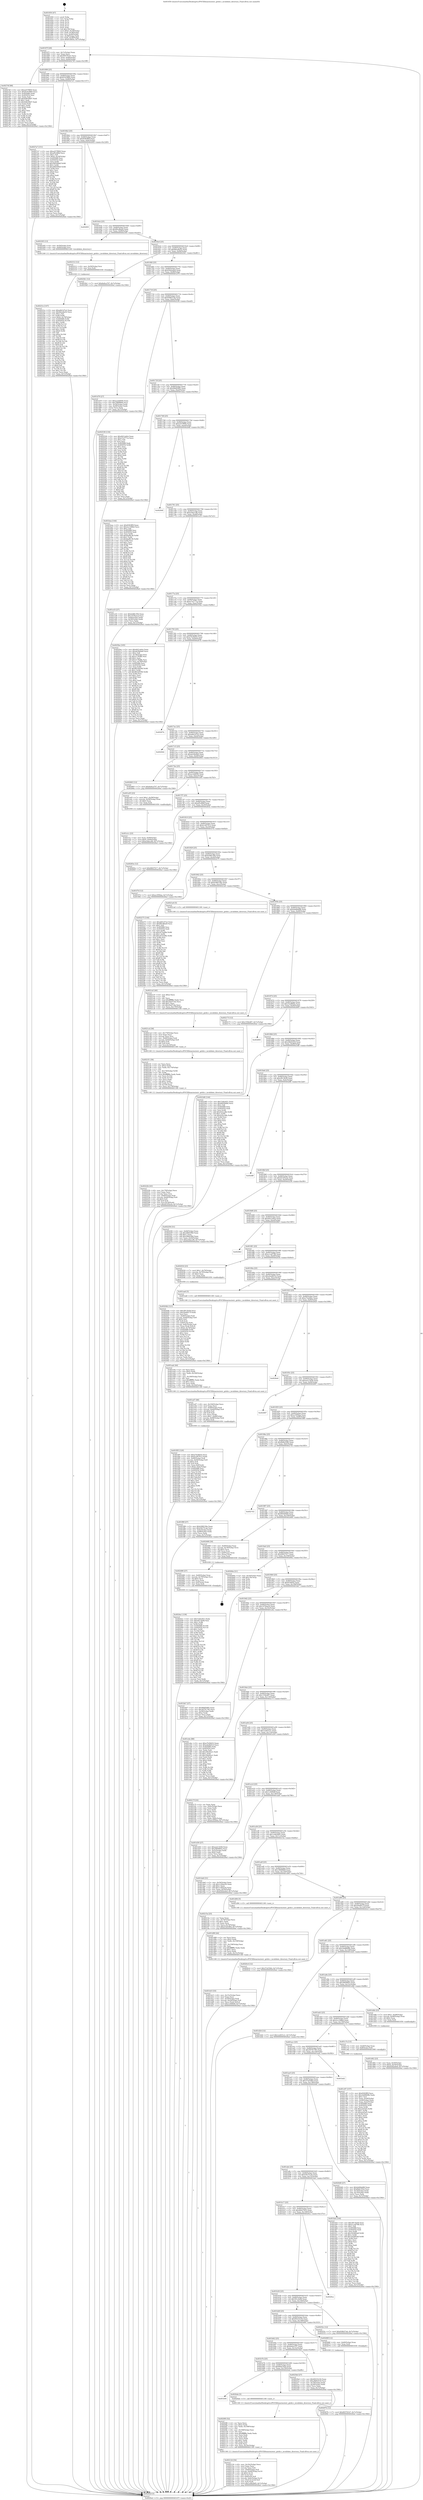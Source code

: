 digraph "0x401650" {
  label = "0x401650 (/mnt/c/Users/mathe/Desktop/tcc/POCII/binaries/extr_gitdir.c_invalidate_directory_Final-ollvm.out::main(0))"
  labelloc = "t"
  node[shape=record]

  Entry [label="",width=0.3,height=0.3,shape=circle,fillcolor=black,style=filled]
  "0x40167f" [label="{
     0x40167f [26]\l
     | [instrs]\l
     &nbsp;&nbsp;0x40167f \<+3\>: mov -0x7c(%rbp),%eax\l
     &nbsp;&nbsp;0x401682 \<+2\>: mov %eax,%ecx\l
     &nbsp;&nbsp;0x401684 \<+6\>: sub $0x805761b7,%ecx\l
     &nbsp;&nbsp;0x40168a \<+3\>: mov %eax,-0x80(%rbp)\l
     &nbsp;&nbsp;0x40168d \<+6\>: mov %ecx,-0x84(%rbp)\l
     &nbsp;&nbsp;0x401693 \<+6\>: je 000000000040274f \<main+0x10ff\>\l
  }"]
  "0x40274f" [label="{
     0x40274f [88]\l
     | [instrs]\l
     &nbsp;&nbsp;0x40274f \<+5\>: mov $0xa257f800,%eax\l
     &nbsp;&nbsp;0x402754 \<+5\>: mov $0x8191f964,%ecx\l
     &nbsp;&nbsp;0x402759 \<+7\>: mov 0x405068,%edx\l
     &nbsp;&nbsp;0x402760 \<+7\>: mov 0x405054,%esi\l
     &nbsp;&nbsp;0x402767 \<+2\>: mov %edx,%edi\l
     &nbsp;&nbsp;0x402769 \<+6\>: add $0x648c68d7,%edi\l
     &nbsp;&nbsp;0x40276f \<+3\>: sub $0x1,%edi\l
     &nbsp;&nbsp;0x402772 \<+6\>: sub $0x648c68d7,%edi\l
     &nbsp;&nbsp;0x402778 \<+3\>: imul %edi,%edx\l
     &nbsp;&nbsp;0x40277b \<+3\>: and $0x1,%edx\l
     &nbsp;&nbsp;0x40277e \<+3\>: cmp $0x0,%edx\l
     &nbsp;&nbsp;0x402781 \<+4\>: sete %r8b\l
     &nbsp;&nbsp;0x402785 \<+3\>: cmp $0xa,%esi\l
     &nbsp;&nbsp;0x402788 \<+4\>: setl %r9b\l
     &nbsp;&nbsp;0x40278c \<+3\>: mov %r8b,%r10b\l
     &nbsp;&nbsp;0x40278f \<+3\>: and %r9b,%r10b\l
     &nbsp;&nbsp;0x402792 \<+3\>: xor %r9b,%r8b\l
     &nbsp;&nbsp;0x402795 \<+3\>: or %r8b,%r10b\l
     &nbsp;&nbsp;0x402798 \<+4\>: test $0x1,%r10b\l
     &nbsp;&nbsp;0x40279c \<+3\>: cmovne %ecx,%eax\l
     &nbsp;&nbsp;0x40279f \<+3\>: mov %eax,-0x7c(%rbp)\l
     &nbsp;&nbsp;0x4027a2 \<+5\>: jmp 00000000004029ed \<main+0x139d\>\l
  }"]
  "0x401699" [label="{
     0x401699 [25]\l
     | [instrs]\l
     &nbsp;&nbsp;0x401699 \<+5\>: jmp 000000000040169e \<main+0x4e\>\l
     &nbsp;&nbsp;0x40169e \<+3\>: mov -0x80(%rbp),%eax\l
     &nbsp;&nbsp;0x4016a1 \<+5\>: sub $0x8191f964,%eax\l
     &nbsp;&nbsp;0x4016a6 \<+6\>: mov %eax,-0x88(%rbp)\l
     &nbsp;&nbsp;0x4016ac \<+6\>: je 00000000004027a7 \<main+0x1157\>\l
  }"]
  Exit [label="",width=0.3,height=0.3,shape=circle,fillcolor=black,style=filled,peripheries=2]
  "0x4027a7" [label="{
     0x4027a7 [151]\l
     | [instrs]\l
     &nbsp;&nbsp;0x4027a7 \<+5\>: mov $0xa257f800,%eax\l
     &nbsp;&nbsp;0x4027ac \<+5\>: mov $0xaf5c89bf,%ecx\l
     &nbsp;&nbsp;0x4027b1 \<+2\>: mov $0x1,%dl\l
     &nbsp;&nbsp;0x4027b3 \<+7\>: movl $0x0,-0x34(%rbp)\l
     &nbsp;&nbsp;0x4027ba \<+7\>: mov 0x405068,%esi\l
     &nbsp;&nbsp;0x4027c1 \<+7\>: mov 0x405054,%edi\l
     &nbsp;&nbsp;0x4027c8 \<+3\>: mov %esi,%r8d\l
     &nbsp;&nbsp;0x4027cb \<+7\>: add $0x2905d9e6,%r8d\l
     &nbsp;&nbsp;0x4027d2 \<+4\>: sub $0x1,%r8d\l
     &nbsp;&nbsp;0x4027d6 \<+7\>: sub $0x2905d9e6,%r8d\l
     &nbsp;&nbsp;0x4027dd \<+4\>: imul %r8d,%esi\l
     &nbsp;&nbsp;0x4027e1 \<+3\>: and $0x1,%esi\l
     &nbsp;&nbsp;0x4027e4 \<+3\>: cmp $0x0,%esi\l
     &nbsp;&nbsp;0x4027e7 \<+4\>: sete %r9b\l
     &nbsp;&nbsp;0x4027eb \<+3\>: cmp $0xa,%edi\l
     &nbsp;&nbsp;0x4027ee \<+4\>: setl %r10b\l
     &nbsp;&nbsp;0x4027f2 \<+3\>: mov %r9b,%r11b\l
     &nbsp;&nbsp;0x4027f5 \<+4\>: xor $0xff,%r11b\l
     &nbsp;&nbsp;0x4027f9 \<+3\>: mov %r10b,%bl\l
     &nbsp;&nbsp;0x4027fc \<+3\>: xor $0xff,%bl\l
     &nbsp;&nbsp;0x4027ff \<+3\>: xor $0x1,%dl\l
     &nbsp;&nbsp;0x402802 \<+3\>: mov %r11b,%r14b\l
     &nbsp;&nbsp;0x402805 \<+4\>: and $0xff,%r14b\l
     &nbsp;&nbsp;0x402809 \<+3\>: and %dl,%r9b\l
     &nbsp;&nbsp;0x40280c \<+3\>: mov %bl,%r15b\l
     &nbsp;&nbsp;0x40280f \<+4\>: and $0xff,%r15b\l
     &nbsp;&nbsp;0x402813 \<+3\>: and %dl,%r10b\l
     &nbsp;&nbsp;0x402816 \<+3\>: or %r9b,%r14b\l
     &nbsp;&nbsp;0x402819 \<+3\>: or %r10b,%r15b\l
     &nbsp;&nbsp;0x40281c \<+3\>: xor %r15b,%r14b\l
     &nbsp;&nbsp;0x40281f \<+3\>: or %bl,%r11b\l
     &nbsp;&nbsp;0x402822 \<+4\>: xor $0xff,%r11b\l
     &nbsp;&nbsp;0x402826 \<+3\>: or $0x1,%dl\l
     &nbsp;&nbsp;0x402829 \<+3\>: and %dl,%r11b\l
     &nbsp;&nbsp;0x40282c \<+3\>: or %r11b,%r14b\l
     &nbsp;&nbsp;0x40282f \<+4\>: test $0x1,%r14b\l
     &nbsp;&nbsp;0x402833 \<+3\>: cmovne %ecx,%eax\l
     &nbsp;&nbsp;0x402836 \<+3\>: mov %eax,-0x7c(%rbp)\l
     &nbsp;&nbsp;0x402839 \<+5\>: jmp 00000000004029ed \<main+0x139d\>\l
  }"]
  "0x4016b2" [label="{
     0x4016b2 [25]\l
     | [instrs]\l
     &nbsp;&nbsp;0x4016b2 \<+5\>: jmp 00000000004016b7 \<main+0x67\>\l
     &nbsp;&nbsp;0x4016b7 \<+3\>: mov -0x80(%rbp),%eax\l
     &nbsp;&nbsp;0x4016ba \<+5\>: sub $0x8383ff5f,%eax\l
     &nbsp;&nbsp;0x4016bf \<+6\>: mov %eax,-0x8c(%rbp)\l
     &nbsp;&nbsp;0x4016c5 \<+6\>: je 000000000040285f \<main+0x120f\>\l
  }"]
  "0x40267b" [label="{
     0x40267b [12]\l
     | [instrs]\l
     &nbsp;&nbsp;0x40267b \<+7\>: movl $0x805761b7,-0x7c(%rbp)\l
     &nbsp;&nbsp;0x402682 \<+5\>: jmp 00000000004029ed \<main+0x139d\>\l
  }"]
  "0x40285f" [label="{
     0x40285f\l
  }", style=dashed]
  "0x4016cb" [label="{
     0x4016cb [25]\l
     | [instrs]\l
     &nbsp;&nbsp;0x4016cb \<+5\>: jmp 00000000004016d0 \<main+0x80\>\l
     &nbsp;&nbsp;0x4016d0 \<+3\>: mov -0x80(%rbp),%eax\l
     &nbsp;&nbsp;0x4016d3 \<+5\>: sub $0x89cd6ee9,%eax\l
     &nbsp;&nbsp;0x4016d8 \<+6\>: mov %eax,-0x90(%rbp)\l
     &nbsp;&nbsp;0x4016de \<+6\>: je 0000000000402305 \<main+0xcb5\>\l
  }"]
  "0x4024a1" [label="{
     0x4024a1 [139]\l
     | [instrs]\l
     &nbsp;&nbsp;0x4024a1 \<+5\>: mov $0x7cbbc621,%edx\l
     &nbsp;&nbsp;0x4024a6 \<+5\>: mov $0x561cfe9d,%esi\l
     &nbsp;&nbsp;0x4024ab \<+3\>: mov $0x1,%r8b\l
     &nbsp;&nbsp;0x4024ae \<+3\>: xor %r9d,%r9d\l
     &nbsp;&nbsp;0x4024b1 \<+8\>: mov 0x405068,%r10d\l
     &nbsp;&nbsp;0x4024b9 \<+8\>: mov 0x405054,%r11d\l
     &nbsp;&nbsp;0x4024c1 \<+4\>: sub $0x1,%r9d\l
     &nbsp;&nbsp;0x4024c5 \<+3\>: mov %r10d,%ebx\l
     &nbsp;&nbsp;0x4024c8 \<+3\>: add %r9d,%ebx\l
     &nbsp;&nbsp;0x4024cb \<+4\>: imul %ebx,%r10d\l
     &nbsp;&nbsp;0x4024cf \<+4\>: and $0x1,%r10d\l
     &nbsp;&nbsp;0x4024d3 \<+4\>: cmp $0x0,%r10d\l
     &nbsp;&nbsp;0x4024d7 \<+4\>: sete %r14b\l
     &nbsp;&nbsp;0x4024db \<+4\>: cmp $0xa,%r11d\l
     &nbsp;&nbsp;0x4024df \<+4\>: setl %r15b\l
     &nbsp;&nbsp;0x4024e3 \<+3\>: mov %r14b,%r12b\l
     &nbsp;&nbsp;0x4024e6 \<+4\>: xor $0xff,%r12b\l
     &nbsp;&nbsp;0x4024ea \<+3\>: mov %r15b,%r13b\l
     &nbsp;&nbsp;0x4024ed \<+4\>: xor $0xff,%r13b\l
     &nbsp;&nbsp;0x4024f1 \<+4\>: xor $0x1,%r8b\l
     &nbsp;&nbsp;0x4024f5 \<+3\>: mov %r12b,%al\l
     &nbsp;&nbsp;0x4024f8 \<+2\>: and $0xff,%al\l
     &nbsp;&nbsp;0x4024fa \<+3\>: and %r8b,%r14b\l
     &nbsp;&nbsp;0x4024fd \<+3\>: mov %r13b,%cl\l
     &nbsp;&nbsp;0x402500 \<+3\>: and $0xff,%cl\l
     &nbsp;&nbsp;0x402503 \<+3\>: and %r8b,%r15b\l
     &nbsp;&nbsp;0x402506 \<+3\>: or %r14b,%al\l
     &nbsp;&nbsp;0x402509 \<+3\>: or %r15b,%cl\l
     &nbsp;&nbsp;0x40250c \<+2\>: xor %cl,%al\l
     &nbsp;&nbsp;0x40250e \<+3\>: or %r13b,%r12b\l
     &nbsp;&nbsp;0x402511 \<+4\>: xor $0xff,%r12b\l
     &nbsp;&nbsp;0x402515 \<+4\>: or $0x1,%r8b\l
     &nbsp;&nbsp;0x402519 \<+3\>: and %r8b,%r12b\l
     &nbsp;&nbsp;0x40251c \<+3\>: or %r12b,%al\l
     &nbsp;&nbsp;0x40251f \<+2\>: test $0x1,%al\l
     &nbsp;&nbsp;0x402521 \<+3\>: cmovne %esi,%edx\l
     &nbsp;&nbsp;0x402524 \<+3\>: mov %edx,-0x7c(%rbp)\l
     &nbsp;&nbsp;0x402527 \<+5\>: jmp 00000000004029ed \<main+0x139d\>\l
  }"]
  "0x402305" [label="{
     0x402305 [13]\l
     | [instrs]\l
     &nbsp;&nbsp;0x402305 \<+4\>: mov -0x50(%rbp),%rdi\l
     &nbsp;&nbsp;0x402309 \<+4\>: mov -0x60(%rbp),%rsi\l
     &nbsp;&nbsp;0x40230d \<+5\>: call 0000000000401240 \<invalidate_directory\>\l
     | [calls]\l
     &nbsp;&nbsp;0x401240 \{1\} (/mnt/c/Users/mathe/Desktop/tcc/POCII/binaries/extr_gitdir.c_invalidate_directory_Final-ollvm.out::invalidate_directory)\l
  }"]
  "0x4016e4" [label="{
     0x4016e4 [25]\l
     | [instrs]\l
     &nbsp;&nbsp;0x4016e4 \<+5\>: jmp 00000000004016e9 \<main+0x99\>\l
     &nbsp;&nbsp;0x4016e9 \<+3\>: mov -0x80(%rbp),%eax\l
     &nbsp;&nbsp;0x4016ec \<+5\>: sub $0x8dce6a52,%eax\l
     &nbsp;&nbsp;0x4016f1 \<+6\>: mov %eax,-0x94(%rbp)\l
     &nbsp;&nbsp;0x4016f7 \<+6\>: je 00000000004023b1 \<main+0xd61\>\l
  }"]
  "0x402486" [label="{
     0x402486 [27]\l
     | [instrs]\l
     &nbsp;&nbsp;0x402486 \<+4\>: mov -0x60(%rbp),%rax\l
     &nbsp;&nbsp;0x40248a \<+4\>: movslq -0x78(%rbp),%rcx\l
     &nbsp;&nbsp;0x40248e \<+4\>: shl $0x5,%rcx\l
     &nbsp;&nbsp;0x402492 \<+3\>: add %rcx,%rax\l
     &nbsp;&nbsp;0x402495 \<+4\>: mov 0x8(%rax),%rax\l
     &nbsp;&nbsp;0x402499 \<+3\>: mov %rax,%rdi\l
     &nbsp;&nbsp;0x40249c \<+5\>: call 0000000000401030 \<free@plt\>\l
     | [calls]\l
     &nbsp;&nbsp;0x401030 \{1\} (unknown)\l
  }"]
  "0x4023b1" [label="{
     0x4023b1 [12]\l
     | [instrs]\l
     &nbsp;&nbsp;0x4023b1 \<+7\>: movl $0x6e6ca707,-0x7c(%rbp)\l
     &nbsp;&nbsp;0x4023b8 \<+5\>: jmp 00000000004029ed \<main+0x139d\>\l
  }"]
  "0x4016fd" [label="{
     0x4016fd [25]\l
     | [instrs]\l
     &nbsp;&nbsp;0x4016fd \<+5\>: jmp 0000000000401702 \<main+0xb2\>\l
     &nbsp;&nbsp;0x401702 \<+3\>: mov -0x80(%rbp),%eax\l
     &nbsp;&nbsp;0x401705 \<+5\>: sub $0x9362e4e9,%eax\l
     &nbsp;&nbsp;0x40170a \<+6\>: mov %eax,-0x98(%rbp)\l
     &nbsp;&nbsp;0x401710 \<+6\>: je 0000000000401d79 \<main+0x729\>\l
  }"]
  "0x40231e" [label="{
     0x40231e [147]\l
     | [instrs]\l
     &nbsp;&nbsp;0x40231e \<+5\>: mov $0xa8d1d7e2,%eax\l
     &nbsp;&nbsp;0x402323 \<+5\>: mov $0x8dce6a52,%ecx\l
     &nbsp;&nbsp;0x402328 \<+2\>: mov $0x1,%dl\l
     &nbsp;&nbsp;0x40232a \<+3\>: xor %r8d,%r8d\l
     &nbsp;&nbsp;0x40232d \<+7\>: movl $0x0,-0x78(%rbp)\l
     &nbsp;&nbsp;0x402334 \<+8\>: mov 0x405068,%r9d\l
     &nbsp;&nbsp;0x40233c \<+8\>: mov 0x405054,%r10d\l
     &nbsp;&nbsp;0x402344 \<+4\>: sub $0x1,%r8d\l
     &nbsp;&nbsp;0x402348 \<+3\>: mov %r9d,%r11d\l
     &nbsp;&nbsp;0x40234b \<+3\>: add %r8d,%r11d\l
     &nbsp;&nbsp;0x40234e \<+4\>: imul %r11d,%r9d\l
     &nbsp;&nbsp;0x402352 \<+4\>: and $0x1,%r9d\l
     &nbsp;&nbsp;0x402356 \<+4\>: cmp $0x0,%r9d\l
     &nbsp;&nbsp;0x40235a \<+3\>: sete %bl\l
     &nbsp;&nbsp;0x40235d \<+4\>: cmp $0xa,%r10d\l
     &nbsp;&nbsp;0x402361 \<+4\>: setl %r14b\l
     &nbsp;&nbsp;0x402365 \<+3\>: mov %bl,%r15b\l
     &nbsp;&nbsp;0x402368 \<+4\>: xor $0xff,%r15b\l
     &nbsp;&nbsp;0x40236c \<+3\>: mov %r14b,%r12b\l
     &nbsp;&nbsp;0x40236f \<+4\>: xor $0xff,%r12b\l
     &nbsp;&nbsp;0x402373 \<+3\>: xor $0x0,%dl\l
     &nbsp;&nbsp;0x402376 \<+3\>: mov %r15b,%r13b\l
     &nbsp;&nbsp;0x402379 \<+4\>: and $0x0,%r13b\l
     &nbsp;&nbsp;0x40237d \<+2\>: and %dl,%bl\l
     &nbsp;&nbsp;0x40237f \<+3\>: mov %r12b,%sil\l
     &nbsp;&nbsp;0x402382 \<+4\>: and $0x0,%sil\l
     &nbsp;&nbsp;0x402386 \<+3\>: and %dl,%r14b\l
     &nbsp;&nbsp;0x402389 \<+3\>: or %bl,%r13b\l
     &nbsp;&nbsp;0x40238c \<+3\>: or %r14b,%sil\l
     &nbsp;&nbsp;0x40238f \<+3\>: xor %sil,%r13b\l
     &nbsp;&nbsp;0x402392 \<+3\>: or %r12b,%r15b\l
     &nbsp;&nbsp;0x402395 \<+4\>: xor $0xff,%r15b\l
     &nbsp;&nbsp;0x402399 \<+3\>: or $0x0,%dl\l
     &nbsp;&nbsp;0x40239c \<+3\>: and %dl,%r15b\l
     &nbsp;&nbsp;0x40239f \<+3\>: or %r15b,%r13b\l
     &nbsp;&nbsp;0x4023a2 \<+4\>: test $0x1,%r13b\l
     &nbsp;&nbsp;0x4023a6 \<+3\>: cmovne %ecx,%eax\l
     &nbsp;&nbsp;0x4023a9 \<+3\>: mov %eax,-0x7c(%rbp)\l
     &nbsp;&nbsp;0x4023ac \<+5\>: jmp 00000000004029ed \<main+0x139d\>\l
  }"]
  "0x401d79" [label="{
     0x401d79 [27]\l
     | [instrs]\l
     &nbsp;&nbsp;0x401d79 \<+5\>: mov $0xac2dd040,%eax\l
     &nbsp;&nbsp;0x401d7e \<+5\>: mov $0x1f6686b9,%ecx\l
     &nbsp;&nbsp;0x401d83 \<+3\>: mov -0x54(%rbp),%edx\l
     &nbsp;&nbsp;0x401d86 \<+3\>: cmp -0x48(%rbp),%edx\l
     &nbsp;&nbsp;0x401d89 \<+3\>: cmovl %ecx,%eax\l
     &nbsp;&nbsp;0x401d8c \<+3\>: mov %eax,-0x7c(%rbp)\l
     &nbsp;&nbsp;0x401d8f \<+5\>: jmp 00000000004029ed \<main+0x139d\>\l
  }"]
  "0x401716" [label="{
     0x401716 [25]\l
     | [instrs]\l
     &nbsp;&nbsp;0x401716 \<+5\>: jmp 000000000040171b \<main+0xcb\>\l
     &nbsp;&nbsp;0x40171b \<+3\>: mov -0x80(%rbp),%eax\l
     &nbsp;&nbsp;0x40171e \<+5\>: sub $0x938b57ab,%eax\l
     &nbsp;&nbsp;0x401723 \<+6\>: mov %eax,-0x9c(%rbp)\l
     &nbsp;&nbsp;0x401729 \<+6\>: je 0000000000402538 \<main+0xee8\>\l
  }"]
  "0x402312" [label="{
     0x402312 [12]\l
     | [instrs]\l
     &nbsp;&nbsp;0x402312 \<+4\>: mov -0x50(%rbp),%rsi\l
     &nbsp;&nbsp;0x402316 \<+3\>: mov %rsi,%rdi\l
     &nbsp;&nbsp;0x402319 \<+5\>: call 0000000000401030 \<free@plt\>\l
     | [calls]\l
     &nbsp;&nbsp;0x401030 \{1\} (unknown)\l
  }"]
  "0x402538" [label="{
     0x402538 [134]\l
     | [instrs]\l
     &nbsp;&nbsp;0x402538 \<+5\>: mov $0xd421a9cb,%eax\l
     &nbsp;&nbsp;0x40253d \<+5\>: mov $0xa7a3771a,%ecx\l
     &nbsp;&nbsp;0x402542 \<+2\>: mov $0x1,%dl\l
     &nbsp;&nbsp;0x402544 \<+2\>: xor %esi,%esi\l
     &nbsp;&nbsp;0x402546 \<+7\>: mov 0x405068,%edi\l
     &nbsp;&nbsp;0x40254d \<+8\>: mov 0x405054,%r8d\l
     &nbsp;&nbsp;0x402555 \<+3\>: sub $0x1,%esi\l
     &nbsp;&nbsp;0x402558 \<+3\>: mov %edi,%r9d\l
     &nbsp;&nbsp;0x40255b \<+3\>: add %esi,%r9d\l
     &nbsp;&nbsp;0x40255e \<+4\>: imul %r9d,%edi\l
     &nbsp;&nbsp;0x402562 \<+3\>: and $0x1,%edi\l
     &nbsp;&nbsp;0x402565 \<+3\>: cmp $0x0,%edi\l
     &nbsp;&nbsp;0x402568 \<+4\>: sete %r10b\l
     &nbsp;&nbsp;0x40256c \<+4\>: cmp $0xa,%r8d\l
     &nbsp;&nbsp;0x402570 \<+4\>: setl %r11b\l
     &nbsp;&nbsp;0x402574 \<+3\>: mov %r10b,%bl\l
     &nbsp;&nbsp;0x402577 \<+3\>: xor $0xff,%bl\l
     &nbsp;&nbsp;0x40257a \<+3\>: mov %r11b,%r14b\l
     &nbsp;&nbsp;0x40257d \<+4\>: xor $0xff,%r14b\l
     &nbsp;&nbsp;0x402581 \<+3\>: xor $0x0,%dl\l
     &nbsp;&nbsp;0x402584 \<+3\>: mov %bl,%r15b\l
     &nbsp;&nbsp;0x402587 \<+4\>: and $0x0,%r15b\l
     &nbsp;&nbsp;0x40258b \<+3\>: and %dl,%r10b\l
     &nbsp;&nbsp;0x40258e \<+3\>: mov %r14b,%r12b\l
     &nbsp;&nbsp;0x402591 \<+4\>: and $0x0,%r12b\l
     &nbsp;&nbsp;0x402595 \<+3\>: and %dl,%r11b\l
     &nbsp;&nbsp;0x402598 \<+3\>: or %r10b,%r15b\l
     &nbsp;&nbsp;0x40259b \<+3\>: or %r11b,%r12b\l
     &nbsp;&nbsp;0x40259e \<+3\>: xor %r12b,%r15b\l
     &nbsp;&nbsp;0x4025a1 \<+3\>: or %r14b,%bl\l
     &nbsp;&nbsp;0x4025a4 \<+3\>: xor $0xff,%bl\l
     &nbsp;&nbsp;0x4025a7 \<+3\>: or $0x0,%dl\l
     &nbsp;&nbsp;0x4025aa \<+2\>: and %dl,%bl\l
     &nbsp;&nbsp;0x4025ac \<+3\>: or %bl,%r15b\l
     &nbsp;&nbsp;0x4025af \<+4\>: test $0x1,%r15b\l
     &nbsp;&nbsp;0x4025b3 \<+3\>: cmovne %ecx,%eax\l
     &nbsp;&nbsp;0x4025b6 \<+3\>: mov %eax,-0x7c(%rbp)\l
     &nbsp;&nbsp;0x4025b9 \<+5\>: jmp 00000000004029ed \<main+0x139d\>\l
  }"]
  "0x40172f" [label="{
     0x40172f [25]\l
     | [instrs]\l
     &nbsp;&nbsp;0x40172f \<+5\>: jmp 0000000000401734 \<main+0xe4\>\l
     &nbsp;&nbsp;0x401734 \<+3\>: mov -0x80(%rbp),%eax\l
     &nbsp;&nbsp;0x401737 \<+5\>: sub $0x98df2985,%eax\l
     &nbsp;&nbsp;0x40173c \<+6\>: mov %eax,-0xa0(%rbp)\l
     &nbsp;&nbsp;0x401742 \<+6\>: je 0000000000401bea \<main+0x59a\>\l
  }"]
  "0x40222b" [label="{
     0x40222b [43]\l
     | [instrs]\l
     &nbsp;&nbsp;0x40222b \<+6\>: mov -0x178(%rbp),%ecx\l
     &nbsp;&nbsp;0x402231 \<+3\>: imul %eax,%ecx\l
     &nbsp;&nbsp;0x402234 \<+3\>: movslq %ecx,%rsi\l
     &nbsp;&nbsp;0x402237 \<+4\>: mov -0x60(%rbp),%rdi\l
     &nbsp;&nbsp;0x40223b \<+4\>: movslq -0x64(%rbp),%r8\l
     &nbsp;&nbsp;0x40223f \<+4\>: shl $0x5,%r8\l
     &nbsp;&nbsp;0x402243 \<+3\>: add %r8,%rdi\l
     &nbsp;&nbsp;0x402246 \<+4\>: mov %rsi,0x18(%rdi)\l
     &nbsp;&nbsp;0x40224a \<+7\>: movl $0xd2165a3e,-0x7c(%rbp)\l
     &nbsp;&nbsp;0x402251 \<+5\>: jmp 00000000004029ed \<main+0x139d\>\l
  }"]
  "0x401bea" [label="{
     0x401bea [144]\l
     | [instrs]\l
     &nbsp;&nbsp;0x401bea \<+5\>: mov $0x8383ff5f,%eax\l
     &nbsp;&nbsp;0x401bef \<+5\>: mov $0x2cc108bd,%ecx\l
     &nbsp;&nbsp;0x401bf4 \<+2\>: mov $0x1,%dl\l
     &nbsp;&nbsp;0x401bf6 \<+7\>: mov 0x405068,%esi\l
     &nbsp;&nbsp;0x401bfd \<+7\>: mov 0x405054,%edi\l
     &nbsp;&nbsp;0x401c04 \<+3\>: mov %esi,%r8d\l
     &nbsp;&nbsp;0x401c07 \<+7\>: add $0xfaef9c36,%r8d\l
     &nbsp;&nbsp;0x401c0e \<+4\>: sub $0x1,%r8d\l
     &nbsp;&nbsp;0x401c12 \<+7\>: sub $0xfaef9c36,%r8d\l
     &nbsp;&nbsp;0x401c19 \<+4\>: imul %r8d,%esi\l
     &nbsp;&nbsp;0x401c1d \<+3\>: and $0x1,%esi\l
     &nbsp;&nbsp;0x401c20 \<+3\>: cmp $0x0,%esi\l
     &nbsp;&nbsp;0x401c23 \<+4\>: sete %r9b\l
     &nbsp;&nbsp;0x401c27 \<+3\>: cmp $0xa,%edi\l
     &nbsp;&nbsp;0x401c2a \<+4\>: setl %r10b\l
     &nbsp;&nbsp;0x401c2e \<+3\>: mov %r9b,%r11b\l
     &nbsp;&nbsp;0x401c31 \<+4\>: xor $0xff,%r11b\l
     &nbsp;&nbsp;0x401c35 \<+3\>: mov %r10b,%bl\l
     &nbsp;&nbsp;0x401c38 \<+3\>: xor $0xff,%bl\l
     &nbsp;&nbsp;0x401c3b \<+3\>: xor $0x0,%dl\l
     &nbsp;&nbsp;0x401c3e \<+3\>: mov %r11b,%r14b\l
     &nbsp;&nbsp;0x401c41 \<+4\>: and $0x0,%r14b\l
     &nbsp;&nbsp;0x401c45 \<+3\>: and %dl,%r9b\l
     &nbsp;&nbsp;0x401c48 \<+3\>: mov %bl,%r15b\l
     &nbsp;&nbsp;0x401c4b \<+4\>: and $0x0,%r15b\l
     &nbsp;&nbsp;0x401c4f \<+3\>: and %dl,%r10b\l
     &nbsp;&nbsp;0x401c52 \<+3\>: or %r9b,%r14b\l
     &nbsp;&nbsp;0x401c55 \<+3\>: or %r10b,%r15b\l
     &nbsp;&nbsp;0x401c58 \<+3\>: xor %r15b,%r14b\l
     &nbsp;&nbsp;0x401c5b \<+3\>: or %bl,%r11b\l
     &nbsp;&nbsp;0x401c5e \<+4\>: xor $0xff,%r11b\l
     &nbsp;&nbsp;0x401c62 \<+3\>: or $0x0,%dl\l
     &nbsp;&nbsp;0x401c65 \<+3\>: and %dl,%r11b\l
     &nbsp;&nbsp;0x401c68 \<+3\>: or %r11b,%r14b\l
     &nbsp;&nbsp;0x401c6b \<+4\>: test $0x1,%r14b\l
     &nbsp;&nbsp;0x401c6f \<+3\>: cmovne %ecx,%eax\l
     &nbsp;&nbsp;0x401c72 \<+3\>: mov %eax,-0x7c(%rbp)\l
     &nbsp;&nbsp;0x401c75 \<+5\>: jmp 00000000004029ed \<main+0x139d\>\l
  }"]
  "0x401748" [label="{
     0x401748 [25]\l
     | [instrs]\l
     &nbsp;&nbsp;0x401748 \<+5\>: jmp 000000000040174d \<main+0xfd\>\l
     &nbsp;&nbsp;0x40174d \<+3\>: mov -0x80(%rbp),%eax\l
     &nbsp;&nbsp;0x401750 \<+5\>: sub $0xa257f800,%eax\l
     &nbsp;&nbsp;0x401755 \<+6\>: mov %eax,-0xa4(%rbp)\l
     &nbsp;&nbsp;0x40175b \<+6\>: je 00000000004029df \<main+0x138f\>\l
  }"]
  "0x4021f1" [label="{
     0x4021f1 [58]\l
     | [instrs]\l
     &nbsp;&nbsp;0x4021f1 \<+2\>: xor %ecx,%ecx\l
     &nbsp;&nbsp;0x4021f3 \<+5\>: mov $0x2,%edx\l
     &nbsp;&nbsp;0x4021f8 \<+6\>: mov %edx,-0x174(%rbp)\l
     &nbsp;&nbsp;0x4021fe \<+1\>: cltd\l
     &nbsp;&nbsp;0x4021ff \<+7\>: mov -0x174(%rbp),%r9d\l
     &nbsp;&nbsp;0x402206 \<+3\>: idiv %r9d\l
     &nbsp;&nbsp;0x402209 \<+6\>: imul $0xfffffffe,%edx,%edx\l
     &nbsp;&nbsp;0x40220f \<+3\>: mov %ecx,%r10d\l
     &nbsp;&nbsp;0x402212 \<+3\>: sub %edx,%r10d\l
     &nbsp;&nbsp;0x402215 \<+2\>: mov %ecx,%edx\l
     &nbsp;&nbsp;0x402217 \<+3\>: sub $0x1,%edx\l
     &nbsp;&nbsp;0x40221a \<+3\>: add %edx,%r10d\l
     &nbsp;&nbsp;0x40221d \<+3\>: sub %r10d,%ecx\l
     &nbsp;&nbsp;0x402220 \<+6\>: mov %ecx,-0x178(%rbp)\l
     &nbsp;&nbsp;0x402226 \<+5\>: call 0000000000401160 \<next_i\>\l
     | [calls]\l
     &nbsp;&nbsp;0x401160 \{1\} (/mnt/c/Users/mathe/Desktop/tcc/POCII/binaries/extr_gitdir.c_invalidate_directory_Final-ollvm.out::next_i)\l
  }"]
  "0x4029df" [label="{
     0x4029df\l
  }", style=dashed]
  "0x401761" [label="{
     0x401761 [25]\l
     | [instrs]\l
     &nbsp;&nbsp;0x401761 \<+5\>: jmp 0000000000401766 \<main+0x116\>\l
     &nbsp;&nbsp;0x401766 \<+3\>: mov -0x80(%rbp),%eax\l
     &nbsp;&nbsp;0x401769 \<+5\>: sub $0xa3daccd6,%eax\l
     &nbsp;&nbsp;0x40176e \<+6\>: mov %eax,-0xa8(%rbp)\l
     &nbsp;&nbsp;0x401774 \<+6\>: je 0000000000401e33 \<main+0x7e3\>\l
  }"]
  "0x4021cd" [label="{
     0x4021cd [36]\l
     | [instrs]\l
     &nbsp;&nbsp;0x4021cd \<+6\>: mov -0x170(%rbp),%ecx\l
     &nbsp;&nbsp;0x4021d3 \<+3\>: imul %eax,%ecx\l
     &nbsp;&nbsp;0x4021d6 \<+3\>: movslq %ecx,%rsi\l
     &nbsp;&nbsp;0x4021d9 \<+4\>: mov -0x60(%rbp),%rdi\l
     &nbsp;&nbsp;0x4021dd \<+4\>: movslq -0x64(%rbp),%r8\l
     &nbsp;&nbsp;0x4021e1 \<+4\>: shl $0x5,%r8\l
     &nbsp;&nbsp;0x4021e5 \<+3\>: add %r8,%rdi\l
     &nbsp;&nbsp;0x4021e8 \<+4\>: mov %rsi,0x10(%rdi)\l
     &nbsp;&nbsp;0x4021ec \<+5\>: call 0000000000401160 \<next_i\>\l
     | [calls]\l
     &nbsp;&nbsp;0x401160 \{1\} (/mnt/c/Users/mathe/Desktop/tcc/POCII/binaries/extr_gitdir.c_invalidate_directory_Final-ollvm.out::next_i)\l
  }"]
  "0x401e33" [label="{
     0x401e33 [27]\l
     | [instrs]\l
     &nbsp;&nbsp;0x401e33 \<+5\>: mov $0xb286c394,%eax\l
     &nbsp;&nbsp;0x401e38 \<+5\>: mov $0x1078eacd,%ecx\l
     &nbsp;&nbsp;0x401e3d \<+3\>: mov -0x64(%rbp),%edx\l
     &nbsp;&nbsp;0x401e40 \<+3\>: cmp -0x58(%rbp),%edx\l
     &nbsp;&nbsp;0x401e43 \<+3\>: cmovl %ecx,%eax\l
     &nbsp;&nbsp;0x401e46 \<+3\>: mov %eax,-0x7c(%rbp)\l
     &nbsp;&nbsp;0x401e49 \<+5\>: jmp 00000000004029ed \<main+0x139d\>\l
  }"]
  "0x40177a" [label="{
     0x40177a [25]\l
     | [instrs]\l
     &nbsp;&nbsp;0x40177a \<+5\>: jmp 000000000040177f \<main+0x12f\>\l
     &nbsp;&nbsp;0x40177f \<+3\>: mov -0x80(%rbp),%eax\l
     &nbsp;&nbsp;0x401782 \<+5\>: sub $0xa7a3771a,%eax\l
     &nbsp;&nbsp;0x401787 \<+6\>: mov %eax,-0xac(%rbp)\l
     &nbsp;&nbsp;0x40178d \<+6\>: je 00000000004025be \<main+0xf6e\>\l
  }"]
  "0x4021a5" [label="{
     0x4021a5 [40]\l
     | [instrs]\l
     &nbsp;&nbsp;0x4021a5 \<+5\>: mov $0x2,%ecx\l
     &nbsp;&nbsp;0x4021aa \<+1\>: cltd\l
     &nbsp;&nbsp;0x4021ab \<+2\>: idiv %ecx\l
     &nbsp;&nbsp;0x4021ad \<+6\>: imul $0xfffffffe,%edx,%ecx\l
     &nbsp;&nbsp;0x4021b3 \<+6\>: add $0x20a57cfa,%ecx\l
     &nbsp;&nbsp;0x4021b9 \<+3\>: add $0x1,%ecx\l
     &nbsp;&nbsp;0x4021bc \<+6\>: sub $0x20a57cfa,%ecx\l
     &nbsp;&nbsp;0x4021c2 \<+6\>: mov %ecx,-0x170(%rbp)\l
     &nbsp;&nbsp;0x4021c8 \<+5\>: call 0000000000401160 \<next_i\>\l
     | [calls]\l
     &nbsp;&nbsp;0x401160 \{1\} (/mnt/c/Users/mathe/Desktop/tcc/POCII/binaries/extr_gitdir.c_invalidate_directory_Final-ollvm.out::next_i)\l
  }"]
  "0x4025be" [label="{
     0x4025be [165]\l
     | [instrs]\l
     &nbsp;&nbsp;0x4025be \<+5\>: mov $0xd421a9cb,%eax\l
     &nbsp;&nbsp;0x4025c3 \<+5\>: mov $0xab39e9a9,%ecx\l
     &nbsp;&nbsp;0x4025c8 \<+2\>: mov $0x1,%dl\l
     &nbsp;&nbsp;0x4025ca \<+3\>: mov -0x78(%rbp),%esi\l
     &nbsp;&nbsp;0x4025cd \<+6\>: sub $0x21782ffe,%esi\l
     &nbsp;&nbsp;0x4025d3 \<+3\>: add $0x1,%esi\l
     &nbsp;&nbsp;0x4025d6 \<+6\>: add $0x21782ffe,%esi\l
     &nbsp;&nbsp;0x4025dc \<+3\>: mov %esi,-0x78(%rbp)\l
     &nbsp;&nbsp;0x4025df \<+7\>: mov 0x405068,%esi\l
     &nbsp;&nbsp;0x4025e6 \<+7\>: mov 0x405054,%edi\l
     &nbsp;&nbsp;0x4025ed \<+3\>: mov %esi,%r8d\l
     &nbsp;&nbsp;0x4025f0 \<+7\>: sub $0x861b8394,%r8d\l
     &nbsp;&nbsp;0x4025f7 \<+4\>: sub $0x1,%r8d\l
     &nbsp;&nbsp;0x4025fb \<+7\>: add $0x861b8394,%r8d\l
     &nbsp;&nbsp;0x402602 \<+4\>: imul %r8d,%esi\l
     &nbsp;&nbsp;0x402606 \<+3\>: and $0x1,%esi\l
     &nbsp;&nbsp;0x402609 \<+3\>: cmp $0x0,%esi\l
     &nbsp;&nbsp;0x40260c \<+4\>: sete %r9b\l
     &nbsp;&nbsp;0x402610 \<+3\>: cmp $0xa,%edi\l
     &nbsp;&nbsp;0x402613 \<+4\>: setl %r10b\l
     &nbsp;&nbsp;0x402617 \<+3\>: mov %r9b,%r11b\l
     &nbsp;&nbsp;0x40261a \<+4\>: xor $0xff,%r11b\l
     &nbsp;&nbsp;0x40261e \<+3\>: mov %r10b,%bl\l
     &nbsp;&nbsp;0x402621 \<+3\>: xor $0xff,%bl\l
     &nbsp;&nbsp;0x402624 \<+3\>: xor $0x0,%dl\l
     &nbsp;&nbsp;0x402627 \<+3\>: mov %r11b,%r14b\l
     &nbsp;&nbsp;0x40262a \<+4\>: and $0x0,%r14b\l
     &nbsp;&nbsp;0x40262e \<+3\>: and %dl,%r9b\l
     &nbsp;&nbsp;0x402631 \<+3\>: mov %bl,%r15b\l
     &nbsp;&nbsp;0x402634 \<+4\>: and $0x0,%r15b\l
     &nbsp;&nbsp;0x402638 \<+3\>: and %dl,%r10b\l
     &nbsp;&nbsp;0x40263b \<+3\>: or %r9b,%r14b\l
     &nbsp;&nbsp;0x40263e \<+3\>: or %r10b,%r15b\l
     &nbsp;&nbsp;0x402641 \<+3\>: xor %r15b,%r14b\l
     &nbsp;&nbsp;0x402644 \<+3\>: or %bl,%r11b\l
     &nbsp;&nbsp;0x402647 \<+4\>: xor $0xff,%r11b\l
     &nbsp;&nbsp;0x40264b \<+3\>: or $0x0,%dl\l
     &nbsp;&nbsp;0x40264e \<+3\>: and %dl,%r11b\l
     &nbsp;&nbsp;0x402651 \<+3\>: or %r11b,%r14b\l
     &nbsp;&nbsp;0x402654 \<+4\>: test $0x1,%r14b\l
     &nbsp;&nbsp;0x402658 \<+3\>: cmovne %ecx,%eax\l
     &nbsp;&nbsp;0x40265b \<+3\>: mov %eax,-0x7c(%rbp)\l
     &nbsp;&nbsp;0x40265e \<+5\>: jmp 00000000004029ed \<main+0x139d\>\l
  }"]
  "0x401793" [label="{
     0x401793 [25]\l
     | [instrs]\l
     &nbsp;&nbsp;0x401793 \<+5\>: jmp 0000000000401798 \<main+0x148\>\l
     &nbsp;&nbsp;0x401798 \<+3\>: mov -0x80(%rbp),%eax\l
     &nbsp;&nbsp;0x40179b \<+5\>: sub $0xa7b39d33,%eax\l
     &nbsp;&nbsp;0x4017a0 \<+6\>: mov %eax,-0xb0(%rbp)\l
     &nbsp;&nbsp;0x4017a6 \<+6\>: je 000000000040287b \<main+0x122b\>\l
  }"]
  "0x402124" [label="{
     0x402124 [54]\l
     | [instrs]\l
     &nbsp;&nbsp;0x402124 \<+6\>: mov -0x16c(%rbp),%ecx\l
     &nbsp;&nbsp;0x40212a \<+3\>: imul %eax,%ecx\l
     &nbsp;&nbsp;0x40212d \<+3\>: movslq %ecx,%r8\l
     &nbsp;&nbsp;0x402130 \<+4\>: mov -0x60(%rbp),%r9\l
     &nbsp;&nbsp;0x402134 \<+4\>: movslq -0x64(%rbp),%r10\l
     &nbsp;&nbsp;0x402138 \<+4\>: shl $0x5,%r10\l
     &nbsp;&nbsp;0x40213c \<+3\>: add %r10,%r9\l
     &nbsp;&nbsp;0x40213f \<+4\>: mov 0x8(%r9),%r9\l
     &nbsp;&nbsp;0x402143 \<+4\>: movslq -0x6c(%rbp),%r10\l
     &nbsp;&nbsp;0x402147 \<+4\>: mov (%r9,%r10,8),%r9\l
     &nbsp;&nbsp;0x40214b \<+3\>: mov %r8,(%r9)\l
     &nbsp;&nbsp;0x40214e \<+7\>: movl $0x1e0b2b65,-0x7c(%rbp)\l
     &nbsp;&nbsp;0x402155 \<+5\>: jmp 00000000004029ed \<main+0x139d\>\l
  }"]
  "0x40287b" [label="{
     0x40287b\l
  }", style=dashed]
  "0x4017ac" [label="{
     0x4017ac [25]\l
     | [instrs]\l
     &nbsp;&nbsp;0x4017ac \<+5\>: jmp 00000000004017b1 \<main+0x161\>\l
     &nbsp;&nbsp;0x4017b1 \<+3\>: mov -0x80(%rbp),%eax\l
     &nbsp;&nbsp;0x4017b4 \<+5\>: sub $0xa8d1d7e2,%eax\l
     &nbsp;&nbsp;0x4017b9 \<+6\>: mov %eax,-0xb4(%rbp)\l
     &nbsp;&nbsp;0x4017bf \<+6\>: je 0000000000402944 \<main+0x12f4\>\l
  }"]
  "0x4020f0" [label="{
     0x4020f0 [52]\l
     | [instrs]\l
     &nbsp;&nbsp;0x4020f0 \<+2\>: xor %ecx,%ecx\l
     &nbsp;&nbsp;0x4020f2 \<+5\>: mov $0x2,%edx\l
     &nbsp;&nbsp;0x4020f7 \<+6\>: mov %edx,-0x168(%rbp)\l
     &nbsp;&nbsp;0x4020fd \<+1\>: cltd\l
     &nbsp;&nbsp;0x4020fe \<+6\>: mov -0x168(%rbp),%esi\l
     &nbsp;&nbsp;0x402104 \<+2\>: idiv %esi\l
     &nbsp;&nbsp;0x402106 \<+6\>: imul $0xfffffffe,%edx,%edx\l
     &nbsp;&nbsp;0x40210c \<+2\>: mov %ecx,%edi\l
     &nbsp;&nbsp;0x40210e \<+2\>: sub %edx,%edi\l
     &nbsp;&nbsp;0x402110 \<+2\>: mov %ecx,%edx\l
     &nbsp;&nbsp;0x402112 \<+3\>: sub $0x1,%edx\l
     &nbsp;&nbsp;0x402115 \<+2\>: add %edx,%edi\l
     &nbsp;&nbsp;0x402117 \<+2\>: sub %edi,%ecx\l
     &nbsp;&nbsp;0x402119 \<+6\>: mov %ecx,-0x16c(%rbp)\l
     &nbsp;&nbsp;0x40211f \<+5\>: call 0000000000401160 \<next_i\>\l
     | [calls]\l
     &nbsp;&nbsp;0x401160 \{1\} (/mnt/c/Users/mathe/Desktop/tcc/POCII/binaries/extr_gitdir.c_invalidate_directory_Final-ollvm.out::next_i)\l
  }"]
  "0x402944" [label="{
     0x402944\l
  }", style=dashed]
  "0x4017c5" [label="{
     0x4017c5 [25]\l
     | [instrs]\l
     &nbsp;&nbsp;0x4017c5 \<+5\>: jmp 00000000004017ca \<main+0x17a\>\l
     &nbsp;&nbsp;0x4017ca \<+3\>: mov -0x80(%rbp),%eax\l
     &nbsp;&nbsp;0x4017cd \<+5\>: sub $0xab39e9a9,%eax\l
     &nbsp;&nbsp;0x4017d2 \<+6\>: mov %eax,-0xb8(%rbp)\l
     &nbsp;&nbsp;0x4017d8 \<+6\>: je 0000000000402663 \<main+0x1013\>\l
  }"]
  "0x401b94" [label="{
     0x401b94\l
  }", style=dashed]
  "0x402663" [label="{
     0x402663 [12]\l
     | [instrs]\l
     &nbsp;&nbsp;0x402663 \<+7\>: movl $0x6e6ca707,-0x7c(%rbp)\l
     &nbsp;&nbsp;0x40266a \<+5\>: jmp 00000000004029ed \<main+0x139d\>\l
  }"]
  "0x4017de" [label="{
     0x4017de [25]\l
     | [instrs]\l
     &nbsp;&nbsp;0x4017de \<+5\>: jmp 00000000004017e3 \<main+0x193\>\l
     &nbsp;&nbsp;0x4017e3 \<+3\>: mov -0x80(%rbp),%eax\l
     &nbsp;&nbsp;0x4017e6 \<+5\>: sub $0xac2dd040,%eax\l
     &nbsp;&nbsp;0x4017eb \<+6\>: mov %eax,-0xbc(%rbp)\l
     &nbsp;&nbsp;0x4017f1 \<+6\>: je 0000000000401e05 \<main+0x7b5\>\l
  }"]
  "0x4020eb" [label="{
     0x4020eb [5]\l
     | [instrs]\l
     &nbsp;&nbsp;0x4020eb \<+5\>: call 0000000000401160 \<next_i\>\l
     | [calls]\l
     &nbsp;&nbsp;0x401160 \{1\} (/mnt/c/Users/mathe/Desktop/tcc/POCII/binaries/extr_gitdir.c_invalidate_directory_Final-ollvm.out::next_i)\l
  }"]
  "0x401e05" [label="{
     0x401e05 [23]\l
     | [instrs]\l
     &nbsp;&nbsp;0x401e05 \<+7\>: movl $0x1,-0x58(%rbp)\l
     &nbsp;&nbsp;0x401e0c \<+4\>: movslq -0x58(%rbp),%rax\l
     &nbsp;&nbsp;0x401e10 \<+4\>: shl $0x5,%rax\l
     &nbsp;&nbsp;0x401e14 \<+3\>: mov %rax,%rdi\l
     &nbsp;&nbsp;0x401e17 \<+5\>: call 0000000000401050 \<malloc@plt\>\l
     | [calls]\l
     &nbsp;&nbsp;0x401050 \{1\} (unknown)\l
  }"]
  "0x4017f7" [label="{
     0x4017f7 [25]\l
     | [instrs]\l
     &nbsp;&nbsp;0x4017f7 \<+5\>: jmp 00000000004017fc \<main+0x1ac\>\l
     &nbsp;&nbsp;0x4017fc \<+3\>: mov -0x80(%rbp),%eax\l
     &nbsp;&nbsp;0x4017ff \<+5\>: sub $0xaf5c89bf,%eax\l
     &nbsp;&nbsp;0x401804 \<+6\>: mov %eax,-0xc0(%rbp)\l
     &nbsp;&nbsp;0x40180a \<+6\>: je 000000000040283e \<main+0x11ee\>\l
  }"]
  "0x401b7b" [label="{
     0x401b7b [25]\l
     | [instrs]\l
     &nbsp;&nbsp;0x401b7b \<+5\>: jmp 0000000000401b80 \<main+0x530\>\l
     &nbsp;&nbsp;0x401b80 \<+3\>: mov -0x80(%rbp),%eax\l
     &nbsp;&nbsp;0x401b83 \<+5\>: sub $0x6fab192d,%eax\l
     &nbsp;&nbsp;0x401b88 \<+6\>: mov %eax,-0x150(%rbp)\l
     &nbsp;&nbsp;0x401b8e \<+6\>: je 00000000004020eb \<main+0xa9b\>\l
  }"]
  "0x40283e" [label="{
     0x40283e [12]\l
     | [instrs]\l
     &nbsp;&nbsp;0x40283e \<+7\>: movl $0xfd647017,-0x7c(%rbp)\l
     &nbsp;&nbsp;0x402845 \<+5\>: jmp 00000000004029ed \<main+0x139d\>\l
  }"]
  "0x401810" [label="{
     0x401810 [25]\l
     | [instrs]\l
     &nbsp;&nbsp;0x401810 \<+5\>: jmp 0000000000401815 \<main+0x1c5\>\l
     &nbsp;&nbsp;0x401815 \<+3\>: mov -0x80(%rbp),%eax\l
     &nbsp;&nbsp;0x401818 \<+5\>: sub $0xb1d97913,%eax\l
     &nbsp;&nbsp;0x40181d \<+6\>: mov %eax,-0xc4(%rbp)\l
     &nbsp;&nbsp;0x401823 \<+6\>: je 0000000000401f7d \<main+0x92d\>\l
  }"]
  "0x4023bd" [label="{
     0x4023bd [27]\l
     | [instrs]\l
     &nbsp;&nbsp;0x4023bd \<+5\>: mov $0x60233c54,%eax\l
     &nbsp;&nbsp;0x4023c2 \<+5\>: mov $0xc8b62418,%ecx\l
     &nbsp;&nbsp;0x4023c7 \<+3\>: mov -0x78(%rbp),%edx\l
     &nbsp;&nbsp;0x4023ca \<+3\>: cmp -0x58(%rbp),%edx\l
     &nbsp;&nbsp;0x4023cd \<+3\>: cmovl %ecx,%eax\l
     &nbsp;&nbsp;0x4023d0 \<+3\>: mov %eax,-0x7c(%rbp)\l
     &nbsp;&nbsp;0x4023d3 \<+5\>: jmp 00000000004029ed \<main+0x139d\>\l
  }"]
  "0x401f7d" [label="{
     0x401f7d [12]\l
     | [instrs]\l
     &nbsp;&nbsp;0x401f7d \<+7\>: movl $0xec5f56aa,-0x7c(%rbp)\l
     &nbsp;&nbsp;0x401f84 \<+5\>: jmp 00000000004029ed \<main+0x139d\>\l
  }"]
  "0x401829" [label="{
     0x401829 [25]\l
     | [instrs]\l
     &nbsp;&nbsp;0x401829 \<+5\>: jmp 000000000040182e \<main+0x1de\>\l
     &nbsp;&nbsp;0x40182e \<+3\>: mov -0x80(%rbp),%eax\l
     &nbsp;&nbsp;0x401831 \<+5\>: sub $0xb286c394,%eax\l
     &nbsp;&nbsp;0x401836 \<+6\>: mov %eax,-0xc8(%rbp)\l
     &nbsp;&nbsp;0x40183c \<+6\>: je 0000000000402275 \<main+0xc25\>\l
  }"]
  "0x401b62" [label="{
     0x401b62 [25]\l
     | [instrs]\l
     &nbsp;&nbsp;0x401b62 \<+5\>: jmp 0000000000401b67 \<main+0x517\>\l
     &nbsp;&nbsp;0x401b67 \<+3\>: mov -0x80(%rbp),%eax\l
     &nbsp;&nbsp;0x401b6a \<+5\>: sub $0x6e6ca707,%eax\l
     &nbsp;&nbsp;0x401b6f \<+6\>: mov %eax,-0x14c(%rbp)\l
     &nbsp;&nbsp;0x401b75 \<+6\>: je 00000000004023bd \<main+0xd6d\>\l
  }"]
  "0x402275" [label="{
     0x402275 [144]\l
     | [instrs]\l
     &nbsp;&nbsp;0x402275 \<+5\>: mov $0xa8d1d7e2,%eax\l
     &nbsp;&nbsp;0x40227a \<+5\>: mov $0x89cd6ee9,%ecx\l
     &nbsp;&nbsp;0x40227f \<+2\>: mov $0x1,%dl\l
     &nbsp;&nbsp;0x402281 \<+7\>: mov 0x405068,%esi\l
     &nbsp;&nbsp;0x402288 \<+7\>: mov 0x405054,%edi\l
     &nbsp;&nbsp;0x40228f \<+3\>: mov %esi,%r8d\l
     &nbsp;&nbsp;0x402292 \<+7\>: sub $0xcd72ed9e,%r8d\l
     &nbsp;&nbsp;0x402299 \<+4\>: sub $0x1,%r8d\l
     &nbsp;&nbsp;0x40229d \<+7\>: add $0xcd72ed9e,%r8d\l
     &nbsp;&nbsp;0x4022a4 \<+4\>: imul %r8d,%esi\l
     &nbsp;&nbsp;0x4022a8 \<+3\>: and $0x1,%esi\l
     &nbsp;&nbsp;0x4022ab \<+3\>: cmp $0x0,%esi\l
     &nbsp;&nbsp;0x4022ae \<+4\>: sete %r9b\l
     &nbsp;&nbsp;0x4022b2 \<+3\>: cmp $0xa,%edi\l
     &nbsp;&nbsp;0x4022b5 \<+4\>: setl %r10b\l
     &nbsp;&nbsp;0x4022b9 \<+3\>: mov %r9b,%r11b\l
     &nbsp;&nbsp;0x4022bc \<+4\>: xor $0xff,%r11b\l
     &nbsp;&nbsp;0x4022c0 \<+3\>: mov %r10b,%bl\l
     &nbsp;&nbsp;0x4022c3 \<+3\>: xor $0xff,%bl\l
     &nbsp;&nbsp;0x4022c6 \<+3\>: xor $0x1,%dl\l
     &nbsp;&nbsp;0x4022c9 \<+3\>: mov %r11b,%r14b\l
     &nbsp;&nbsp;0x4022cc \<+4\>: and $0xff,%r14b\l
     &nbsp;&nbsp;0x4022d0 \<+3\>: and %dl,%r9b\l
     &nbsp;&nbsp;0x4022d3 \<+3\>: mov %bl,%r15b\l
     &nbsp;&nbsp;0x4022d6 \<+4\>: and $0xff,%r15b\l
     &nbsp;&nbsp;0x4022da \<+3\>: and %dl,%r10b\l
     &nbsp;&nbsp;0x4022dd \<+3\>: or %r9b,%r14b\l
     &nbsp;&nbsp;0x4022e0 \<+3\>: or %r10b,%r15b\l
     &nbsp;&nbsp;0x4022e3 \<+3\>: xor %r15b,%r14b\l
     &nbsp;&nbsp;0x4022e6 \<+3\>: or %bl,%r11b\l
     &nbsp;&nbsp;0x4022e9 \<+4\>: xor $0xff,%r11b\l
     &nbsp;&nbsp;0x4022ed \<+3\>: or $0x1,%dl\l
     &nbsp;&nbsp;0x4022f0 \<+3\>: and %dl,%r11b\l
     &nbsp;&nbsp;0x4022f3 \<+3\>: or %r11b,%r14b\l
     &nbsp;&nbsp;0x4022f6 \<+4\>: test $0x1,%r14b\l
     &nbsp;&nbsp;0x4022fa \<+3\>: cmovne %ecx,%eax\l
     &nbsp;&nbsp;0x4022fd \<+3\>: mov %eax,-0x7c(%rbp)\l
     &nbsp;&nbsp;0x402300 \<+5\>: jmp 00000000004029ed \<main+0x139d\>\l
  }"]
  "0x401842" [label="{
     0x401842 [25]\l
     | [instrs]\l
     &nbsp;&nbsp;0x401842 \<+5\>: jmp 0000000000401847 \<main+0x1f7\>\l
     &nbsp;&nbsp;0x401847 \<+3\>: mov -0x80(%rbp),%eax\l
     &nbsp;&nbsp;0x40184a \<+5\>: sub $0xb389156e,%eax\l
     &nbsp;&nbsp;0x40184f \<+6\>: mov %eax,-0xcc(%rbp)\l
     &nbsp;&nbsp;0x401855 \<+6\>: je 00000000004021a0 \<main+0xb50\>\l
  }"]
  "0x40266f" [label="{
     0x40266f [12]\l
     | [instrs]\l
     &nbsp;&nbsp;0x40266f \<+4\>: mov -0x60(%rbp),%rax\l
     &nbsp;&nbsp;0x402673 \<+3\>: mov %rax,%rdi\l
     &nbsp;&nbsp;0x402676 \<+5\>: call 0000000000401030 \<free@plt\>\l
     | [calls]\l
     &nbsp;&nbsp;0x401030 \{1\} (unknown)\l
  }"]
  "0x4021a0" [label="{
     0x4021a0 [5]\l
     | [instrs]\l
     &nbsp;&nbsp;0x4021a0 \<+5\>: call 0000000000401160 \<next_i\>\l
     | [calls]\l
     &nbsp;&nbsp;0x401160 \{1\} (/mnt/c/Users/mathe/Desktop/tcc/POCII/binaries/extr_gitdir.c_invalidate_directory_Final-ollvm.out::next_i)\l
  }"]
  "0x40185b" [label="{
     0x40185b [25]\l
     | [instrs]\l
     &nbsp;&nbsp;0x40185b \<+5\>: jmp 0000000000401860 \<main+0x210\>\l
     &nbsp;&nbsp;0x401860 \<+3\>: mov -0x80(%rbp),%eax\l
     &nbsp;&nbsp;0x401863 \<+5\>: sub $0xb4d9ab88,%eax\l
     &nbsp;&nbsp;0x401868 \<+6\>: mov %eax,-0xd0(%rbp)\l
     &nbsp;&nbsp;0x40186e \<+6\>: je 0000000000402173 \<main+0xb23\>\l
  }"]
  "0x401b49" [label="{
     0x401b49 [25]\l
     | [instrs]\l
     &nbsp;&nbsp;0x401b49 \<+5\>: jmp 0000000000401b4e \<main+0x4fe\>\l
     &nbsp;&nbsp;0x401b4e \<+3\>: mov -0x80(%rbp),%eax\l
     &nbsp;&nbsp;0x401b51 \<+5\>: sub $0x60233c54,%eax\l
     &nbsp;&nbsp;0x401b56 \<+6\>: mov %eax,-0x148(%rbp)\l
     &nbsp;&nbsp;0x401b5c \<+6\>: je 000000000040266f \<main+0x101f\>\l
  }"]
  "0x402173" [label="{
     0x402173 [12]\l
     | [instrs]\l
     &nbsp;&nbsp;0x402173 \<+7\>: movl $0x155fe467,-0x7c(%rbp)\l
     &nbsp;&nbsp;0x40217a \<+5\>: jmp 00000000004029ed \<main+0x139d\>\l
  }"]
  "0x401874" [label="{
     0x401874 [25]\l
     | [instrs]\l
     &nbsp;&nbsp;0x401874 \<+5\>: jmp 0000000000401879 \<main+0x229\>\l
     &nbsp;&nbsp;0x401879 \<+3\>: mov -0x80(%rbp),%eax\l
     &nbsp;&nbsp;0x40187c \<+5\>: sub $0xc5ed8b0a,%eax\l
     &nbsp;&nbsp;0x401881 \<+6\>: mov %eax,-0xd4(%rbp)\l
     &nbsp;&nbsp;0x401887 \<+6\>: je 0000000000402693 \<main+0x1043\>\l
  }"]
  "0x40252c" [label="{
     0x40252c [12]\l
     | [instrs]\l
     &nbsp;&nbsp;0x40252c \<+7\>: movl $0x938b57ab,-0x7c(%rbp)\l
     &nbsp;&nbsp;0x402533 \<+5\>: jmp 00000000004029ed \<main+0x139d\>\l
  }"]
  "0x402693" [label="{
     0x402693\l
  }", style=dashed]
  "0x40188d" [label="{
     0x40188d [25]\l
     | [instrs]\l
     &nbsp;&nbsp;0x40188d \<+5\>: jmp 0000000000401892 \<main+0x242\>\l
     &nbsp;&nbsp;0x401892 \<+3\>: mov -0x80(%rbp),%eax\l
     &nbsp;&nbsp;0x401895 \<+5\>: sub $0xc8b62418,%eax\l
     &nbsp;&nbsp;0x40189a \<+6\>: mov %eax,-0xd8(%rbp)\l
     &nbsp;&nbsp;0x4018a0 \<+6\>: je 00000000004023d8 \<main+0xd88\>\l
  }"]
  "0x401b30" [label="{
     0x401b30 [25]\l
     | [instrs]\l
     &nbsp;&nbsp;0x401b30 \<+5\>: jmp 0000000000401b35 \<main+0x4e5\>\l
     &nbsp;&nbsp;0x401b35 \<+3\>: mov -0x80(%rbp),%eax\l
     &nbsp;&nbsp;0x401b38 \<+5\>: sub $0x561cfe9d,%eax\l
     &nbsp;&nbsp;0x401b3d \<+6\>: mov %eax,-0x144(%rbp)\l
     &nbsp;&nbsp;0x401b43 \<+6\>: je 000000000040252c \<main+0xedc\>\l
  }"]
  "0x4023d8" [label="{
     0x4023d8 [144]\l
     | [instrs]\l
     &nbsp;&nbsp;0x4023d8 \<+5\>: mov $0x7cbbc621,%eax\l
     &nbsp;&nbsp;0x4023dd \<+5\>: mov $0xfb9284b6,%ecx\l
     &nbsp;&nbsp;0x4023e2 \<+2\>: mov $0x1,%dl\l
     &nbsp;&nbsp;0x4023e4 \<+7\>: mov 0x405068,%esi\l
     &nbsp;&nbsp;0x4023eb \<+7\>: mov 0x405054,%edi\l
     &nbsp;&nbsp;0x4023f2 \<+3\>: mov %esi,%r8d\l
     &nbsp;&nbsp;0x4023f5 \<+7\>: add $0x432ccdfe,%r8d\l
     &nbsp;&nbsp;0x4023fc \<+4\>: sub $0x1,%r8d\l
     &nbsp;&nbsp;0x402400 \<+7\>: sub $0x432ccdfe,%r8d\l
     &nbsp;&nbsp;0x402407 \<+4\>: imul %r8d,%esi\l
     &nbsp;&nbsp;0x40240b \<+3\>: and $0x1,%esi\l
     &nbsp;&nbsp;0x40240e \<+3\>: cmp $0x0,%esi\l
     &nbsp;&nbsp;0x402411 \<+4\>: sete %r9b\l
     &nbsp;&nbsp;0x402415 \<+3\>: cmp $0xa,%edi\l
     &nbsp;&nbsp;0x402418 \<+4\>: setl %r10b\l
     &nbsp;&nbsp;0x40241c \<+3\>: mov %r9b,%r11b\l
     &nbsp;&nbsp;0x40241f \<+4\>: xor $0xff,%r11b\l
     &nbsp;&nbsp;0x402423 \<+3\>: mov %r10b,%bl\l
     &nbsp;&nbsp;0x402426 \<+3\>: xor $0xff,%bl\l
     &nbsp;&nbsp;0x402429 \<+3\>: xor $0x0,%dl\l
     &nbsp;&nbsp;0x40242c \<+3\>: mov %r11b,%r14b\l
     &nbsp;&nbsp;0x40242f \<+4\>: and $0x0,%r14b\l
     &nbsp;&nbsp;0x402433 \<+3\>: and %dl,%r9b\l
     &nbsp;&nbsp;0x402436 \<+3\>: mov %bl,%r15b\l
     &nbsp;&nbsp;0x402439 \<+4\>: and $0x0,%r15b\l
     &nbsp;&nbsp;0x40243d \<+3\>: and %dl,%r10b\l
     &nbsp;&nbsp;0x402440 \<+3\>: or %r9b,%r14b\l
     &nbsp;&nbsp;0x402443 \<+3\>: or %r10b,%r15b\l
     &nbsp;&nbsp;0x402446 \<+3\>: xor %r15b,%r14b\l
     &nbsp;&nbsp;0x402449 \<+3\>: or %bl,%r11b\l
     &nbsp;&nbsp;0x40244c \<+4\>: xor $0xff,%r11b\l
     &nbsp;&nbsp;0x402450 \<+3\>: or $0x0,%dl\l
     &nbsp;&nbsp;0x402453 \<+3\>: and %dl,%r11b\l
     &nbsp;&nbsp;0x402456 \<+3\>: or %r11b,%r14b\l
     &nbsp;&nbsp;0x402459 \<+4\>: test $0x1,%r14b\l
     &nbsp;&nbsp;0x40245d \<+3\>: cmovne %ecx,%eax\l
     &nbsp;&nbsp;0x402460 \<+3\>: mov %eax,-0x7c(%rbp)\l
     &nbsp;&nbsp;0x402463 \<+5\>: jmp 00000000004029ed \<main+0x139d\>\l
  }"]
  "0x4018a6" [label="{
     0x4018a6 [25]\l
     | [instrs]\l
     &nbsp;&nbsp;0x4018a6 \<+5\>: jmp 00000000004018ab \<main+0x25b\>\l
     &nbsp;&nbsp;0x4018ab \<+3\>: mov -0x80(%rbp),%eax\l
     &nbsp;&nbsp;0x4018ae \<+5\>: sub $0xcf013b38,%eax\l
     &nbsp;&nbsp;0x4018b3 \<+6\>: mov %eax,-0xdc(%rbp)\l
     &nbsp;&nbsp;0x4018b9 \<+6\>: je 00000000004028ff \<main+0x12af\>\l
  }"]
  "0x4029ce" [label="{
     0x4029ce\l
  }", style=dashed]
  "0x4028ff" [label="{
     0x4028ff\l
  }", style=dashed]
  "0x4018bf" [label="{
     0x4018bf [25]\l
     | [instrs]\l
     &nbsp;&nbsp;0x4018bf \<+5\>: jmp 00000000004018c4 \<main+0x274\>\l
     &nbsp;&nbsp;0x4018c4 \<+3\>: mov -0x80(%rbp),%eax\l
     &nbsp;&nbsp;0x4018c7 \<+5\>: sub $0xd2165a3e,%eax\l
     &nbsp;&nbsp;0x4018cc \<+6\>: mov %eax,-0xe0(%rbp)\l
     &nbsp;&nbsp;0x4018d2 \<+6\>: je 0000000000402256 \<main+0xc06\>\l
  }"]
  "0x40204b" [label="{
     0x40204b [121]\l
     | [instrs]\l
     &nbsp;&nbsp;0x40204b \<+5\>: mov $0xcf013b38,%ecx\l
     &nbsp;&nbsp;0x402050 \<+5\>: mov $0x20a9017f,%edx\l
     &nbsp;&nbsp;0x402055 \<+2\>: xor %esi,%esi\l
     &nbsp;&nbsp;0x402057 \<+4\>: mov -0x60(%rbp),%rdi\l
     &nbsp;&nbsp;0x40205b \<+4\>: movslq -0x64(%rbp),%r8\l
     &nbsp;&nbsp;0x40205f \<+4\>: shl $0x5,%r8\l
     &nbsp;&nbsp;0x402063 \<+3\>: add %r8,%rdi\l
     &nbsp;&nbsp;0x402066 \<+4\>: mov 0x8(%rdi),%rdi\l
     &nbsp;&nbsp;0x40206a \<+4\>: movslq -0x6c(%rbp),%r8\l
     &nbsp;&nbsp;0x40206e \<+4\>: mov %rax,(%rdi,%r8,8)\l
     &nbsp;&nbsp;0x402072 \<+7\>: movl $0x0,-0x74(%rbp)\l
     &nbsp;&nbsp;0x402079 \<+8\>: mov 0x405068,%r9d\l
     &nbsp;&nbsp;0x402081 \<+8\>: mov 0x405054,%r10d\l
     &nbsp;&nbsp;0x402089 \<+3\>: sub $0x1,%esi\l
     &nbsp;&nbsp;0x40208c \<+3\>: mov %r9d,%r11d\l
     &nbsp;&nbsp;0x40208f \<+3\>: add %esi,%r11d\l
     &nbsp;&nbsp;0x402092 \<+4\>: imul %r11d,%r9d\l
     &nbsp;&nbsp;0x402096 \<+4\>: and $0x1,%r9d\l
     &nbsp;&nbsp;0x40209a \<+4\>: cmp $0x0,%r9d\l
     &nbsp;&nbsp;0x40209e \<+3\>: sete %bl\l
     &nbsp;&nbsp;0x4020a1 \<+4\>: cmp $0xa,%r10d\l
     &nbsp;&nbsp;0x4020a5 \<+4\>: setl %r14b\l
     &nbsp;&nbsp;0x4020a9 \<+3\>: mov %bl,%r15b\l
     &nbsp;&nbsp;0x4020ac \<+3\>: and %r14b,%r15b\l
     &nbsp;&nbsp;0x4020af \<+3\>: xor %r14b,%bl\l
     &nbsp;&nbsp;0x4020b2 \<+3\>: or %bl,%r15b\l
     &nbsp;&nbsp;0x4020b5 \<+4\>: test $0x1,%r15b\l
     &nbsp;&nbsp;0x4020b9 \<+3\>: cmovne %edx,%ecx\l
     &nbsp;&nbsp;0x4020bc \<+3\>: mov %ecx,-0x7c(%rbp)\l
     &nbsp;&nbsp;0x4020bf \<+5\>: jmp 00000000004029ed \<main+0x139d\>\l
  }"]
  "0x402256" [label="{
     0x402256 [31]\l
     | [instrs]\l
     &nbsp;&nbsp;0x402256 \<+3\>: mov -0x64(%rbp),%eax\l
     &nbsp;&nbsp;0x402259 \<+5\>: sub $0x2fb8c08d,%eax\l
     &nbsp;&nbsp;0x40225e \<+3\>: add $0x1,%eax\l
     &nbsp;&nbsp;0x402261 \<+5\>: add $0x2fb8c08d,%eax\l
     &nbsp;&nbsp;0x402266 \<+3\>: mov %eax,-0x64(%rbp)\l
     &nbsp;&nbsp;0x402269 \<+7\>: movl $0xa3daccd6,-0x7c(%rbp)\l
     &nbsp;&nbsp;0x402270 \<+5\>: jmp 00000000004029ed \<main+0x139d\>\l
  }"]
  "0x4018d8" [label="{
     0x4018d8 [25]\l
     | [instrs]\l
     &nbsp;&nbsp;0x4018d8 \<+5\>: jmp 00000000004018dd \<main+0x28d\>\l
     &nbsp;&nbsp;0x4018dd \<+3\>: mov -0x80(%rbp),%eax\l
     &nbsp;&nbsp;0x4018e0 \<+5\>: sub $0xd421a9cb,%eax\l
     &nbsp;&nbsp;0x4018e5 \<+6\>: mov %eax,-0xe4(%rbp)\l
     &nbsp;&nbsp;0x4018eb \<+6\>: je 00000000004029b5 \<main+0x1365\>\l
  }"]
  "0x401b17" [label="{
     0x401b17 [25]\l
     | [instrs]\l
     &nbsp;&nbsp;0x401b17 \<+5\>: jmp 0000000000401b1c \<main+0x4cc\>\l
     &nbsp;&nbsp;0x401b1c \<+3\>: mov -0x80(%rbp),%eax\l
     &nbsp;&nbsp;0x401b1f \<+5\>: sub $0x48427933,%eax\l
     &nbsp;&nbsp;0x401b24 \<+6\>: mov %eax,-0x140(%rbp)\l
     &nbsp;&nbsp;0x401b2a \<+6\>: je 00000000004029ce \<main+0x137e\>\l
  }"]
  "0x4029b5" [label="{
     0x4029b5\l
  }", style=dashed]
  "0x4018f1" [label="{
     0x4018f1 [25]\l
     | [instrs]\l
     &nbsp;&nbsp;0x4018f1 \<+5\>: jmp 00000000004018f6 \<main+0x2a6\>\l
     &nbsp;&nbsp;0x4018f6 \<+3\>: mov -0x80(%rbp),%eax\l
     &nbsp;&nbsp;0x4018f9 \<+5\>: sub $0xe1ca9798,%eax\l
     &nbsp;&nbsp;0x4018fe \<+6\>: mov %eax,-0xe8(%rbp)\l
     &nbsp;&nbsp;0x401904 \<+6\>: je 0000000000402034 \<main+0x9e4\>\l
  }"]
  "0x401fa4" [label="{
     0x401fa4 [144]\l
     | [instrs]\l
     &nbsp;&nbsp;0x401fa4 \<+5\>: mov $0xcf013b38,%eax\l
     &nbsp;&nbsp;0x401fa9 \<+5\>: mov $0xe1ca9798,%ecx\l
     &nbsp;&nbsp;0x401fae \<+2\>: mov $0x1,%dl\l
     &nbsp;&nbsp;0x401fb0 \<+7\>: mov 0x405068,%esi\l
     &nbsp;&nbsp;0x401fb7 \<+7\>: mov 0x405054,%edi\l
     &nbsp;&nbsp;0x401fbe \<+3\>: mov %esi,%r8d\l
     &nbsp;&nbsp;0x401fc1 \<+7\>: sub $0x1b5d82a6,%r8d\l
     &nbsp;&nbsp;0x401fc8 \<+4\>: sub $0x1,%r8d\l
     &nbsp;&nbsp;0x401fcc \<+7\>: add $0x1b5d82a6,%r8d\l
     &nbsp;&nbsp;0x401fd3 \<+4\>: imul %r8d,%esi\l
     &nbsp;&nbsp;0x401fd7 \<+3\>: and $0x1,%esi\l
     &nbsp;&nbsp;0x401fda \<+3\>: cmp $0x0,%esi\l
     &nbsp;&nbsp;0x401fdd \<+4\>: sete %r9b\l
     &nbsp;&nbsp;0x401fe1 \<+3\>: cmp $0xa,%edi\l
     &nbsp;&nbsp;0x401fe4 \<+4\>: setl %r10b\l
     &nbsp;&nbsp;0x401fe8 \<+3\>: mov %r9b,%r11b\l
     &nbsp;&nbsp;0x401feb \<+4\>: xor $0xff,%r11b\l
     &nbsp;&nbsp;0x401fef \<+3\>: mov %r10b,%bl\l
     &nbsp;&nbsp;0x401ff2 \<+3\>: xor $0xff,%bl\l
     &nbsp;&nbsp;0x401ff5 \<+3\>: xor $0x0,%dl\l
     &nbsp;&nbsp;0x401ff8 \<+3\>: mov %r11b,%r14b\l
     &nbsp;&nbsp;0x401ffb \<+4\>: and $0x0,%r14b\l
     &nbsp;&nbsp;0x401fff \<+3\>: and %dl,%r9b\l
     &nbsp;&nbsp;0x402002 \<+3\>: mov %bl,%r15b\l
     &nbsp;&nbsp;0x402005 \<+4\>: and $0x0,%r15b\l
     &nbsp;&nbsp;0x402009 \<+3\>: and %dl,%r10b\l
     &nbsp;&nbsp;0x40200c \<+3\>: or %r9b,%r14b\l
     &nbsp;&nbsp;0x40200f \<+3\>: or %r10b,%r15b\l
     &nbsp;&nbsp;0x402012 \<+3\>: xor %r15b,%r14b\l
     &nbsp;&nbsp;0x402015 \<+3\>: or %bl,%r11b\l
     &nbsp;&nbsp;0x402018 \<+4\>: xor $0xff,%r11b\l
     &nbsp;&nbsp;0x40201c \<+3\>: or $0x0,%dl\l
     &nbsp;&nbsp;0x40201f \<+3\>: and %dl,%r11b\l
     &nbsp;&nbsp;0x402022 \<+3\>: or %r11b,%r14b\l
     &nbsp;&nbsp;0x402025 \<+4\>: test $0x1,%r14b\l
     &nbsp;&nbsp;0x402029 \<+3\>: cmovne %ecx,%eax\l
     &nbsp;&nbsp;0x40202c \<+3\>: mov %eax,-0x7c(%rbp)\l
     &nbsp;&nbsp;0x40202f \<+5\>: jmp 00000000004029ed \<main+0x139d\>\l
  }"]
  "0x402034" [label="{
     0x402034 [23]\l
     | [instrs]\l
     &nbsp;&nbsp;0x402034 \<+7\>: movl $0x1,-0x70(%rbp)\l
     &nbsp;&nbsp;0x40203b \<+4\>: movslq -0x70(%rbp),%rax\l
     &nbsp;&nbsp;0x40203f \<+4\>: shl $0x3,%rax\l
     &nbsp;&nbsp;0x402043 \<+3\>: mov %rax,%rdi\l
     &nbsp;&nbsp;0x402046 \<+5\>: call 0000000000401050 \<malloc@plt\>\l
     | [calls]\l
     &nbsp;&nbsp;0x401050 \{1\} (unknown)\l
  }"]
  "0x40190a" [label="{
     0x40190a [25]\l
     | [instrs]\l
     &nbsp;&nbsp;0x40190a \<+5\>: jmp 000000000040190f \<main+0x2bf\>\l
     &nbsp;&nbsp;0x40190f \<+3\>: mov -0x80(%rbp),%eax\l
     &nbsp;&nbsp;0x401912 \<+5\>: sub $0xe4edb01d,%eax\l
     &nbsp;&nbsp;0x401917 \<+6\>: mov %eax,-0xec(%rbp)\l
     &nbsp;&nbsp;0x40191d \<+6\>: je 0000000000401ea6 \<main+0x856\>\l
  }"]
  "0x401afe" [label="{
     0x401afe [25]\l
     | [instrs]\l
     &nbsp;&nbsp;0x401afe \<+5\>: jmp 0000000000401b03 \<main+0x4b3\>\l
     &nbsp;&nbsp;0x401b03 \<+3\>: mov -0x80(%rbp),%eax\l
     &nbsp;&nbsp;0x401b06 \<+5\>: sub $0x43b751ab,%eax\l
     &nbsp;&nbsp;0x401b0b \<+6\>: mov %eax,-0x13c(%rbp)\l
     &nbsp;&nbsp;0x401b11 \<+6\>: je 0000000000401fa4 \<main+0x954\>\l
  }"]
  "0x401ea6" [label="{
     0x401ea6 [5]\l
     | [instrs]\l
     &nbsp;&nbsp;0x401ea6 \<+5\>: call 0000000000401160 \<next_i\>\l
     | [calls]\l
     &nbsp;&nbsp;0x401160 \{1\} (/mnt/c/Users/mathe/Desktop/tcc/POCII/binaries/extr_gitdir.c_invalidate_directory_Final-ollvm.out::next_i)\l
  }"]
  "0x401923" [label="{
     0x401923 [25]\l
     | [instrs]\l
     &nbsp;&nbsp;0x401923 \<+5\>: jmp 0000000000401928 \<main+0x2d8\>\l
     &nbsp;&nbsp;0x401928 \<+3\>: mov -0x80(%rbp),%eax\l
     &nbsp;&nbsp;0x40192b \<+5\>: sub $0xe72eb9ec,%eax\l
     &nbsp;&nbsp;0x401930 \<+6\>: mov %eax,-0xf0(%rbp)\l
     &nbsp;&nbsp;0x401936 \<+6\>: je 00000000004026e6 \<main+0x1096\>\l
  }"]
  "0x4020d0" [label="{
     0x4020d0 [27]\l
     | [instrs]\l
     &nbsp;&nbsp;0x4020d0 \<+5\>: mov $0xb4d9ab88,%eax\l
     &nbsp;&nbsp;0x4020d5 \<+5\>: mov $0x6fab192d,%ecx\l
     &nbsp;&nbsp;0x4020da \<+3\>: mov -0x74(%rbp),%edx\l
     &nbsp;&nbsp;0x4020dd \<+3\>: cmp -0x70(%rbp),%edx\l
     &nbsp;&nbsp;0x4020e0 \<+3\>: cmovl %ecx,%eax\l
     &nbsp;&nbsp;0x4020e3 \<+3\>: mov %eax,-0x7c(%rbp)\l
     &nbsp;&nbsp;0x4020e6 \<+5\>: jmp 00000000004029ed \<main+0x139d\>\l
  }"]
  "0x4026e6" [label="{
     0x4026e6\l
  }", style=dashed]
  "0x40193c" [label="{
     0x40193c [25]\l
     | [instrs]\l
     &nbsp;&nbsp;0x40193c \<+5\>: jmp 0000000000401941 \<main+0x2f1\>\l
     &nbsp;&nbsp;0x401941 \<+3\>: mov -0x80(%rbp),%eax\l
     &nbsp;&nbsp;0x401944 \<+5\>: sub $0xea213d36,%eax\l
     &nbsp;&nbsp;0x401949 \<+6\>: mov %eax,-0xf4(%rbp)\l
     &nbsp;&nbsp;0x40194f \<+6\>: je 0000000000402687 \<main+0x1037\>\l
  }"]
  "0x401ae5" [label="{
     0x401ae5 [25]\l
     | [instrs]\l
     &nbsp;&nbsp;0x401ae5 \<+5\>: jmp 0000000000401aea \<main+0x49a\>\l
     &nbsp;&nbsp;0x401aea \<+3\>: mov -0x80(%rbp),%eax\l
     &nbsp;&nbsp;0x401aed \<+5\>: sub $0x37ef19b4,%eax\l
     &nbsp;&nbsp;0x401af2 \<+6\>: mov %eax,-0x138(%rbp)\l
     &nbsp;&nbsp;0x401af8 \<+6\>: je 00000000004020d0 \<main+0xa80\>\l
  }"]
  "0x402687" [label="{
     0x402687\l
  }", style=dashed]
  "0x401955" [label="{
     0x401955 [25]\l
     | [instrs]\l
     &nbsp;&nbsp;0x401955 \<+5\>: jmp 000000000040195a \<main+0x30a\>\l
     &nbsp;&nbsp;0x40195a \<+3\>: mov -0x80(%rbp),%eax\l
     &nbsp;&nbsp;0x40195d \<+5\>: sub $0xec5f56aa,%eax\l
     &nbsp;&nbsp;0x401962 \<+6\>: mov %eax,-0xf8(%rbp)\l
     &nbsp;&nbsp;0x401968 \<+6\>: je 0000000000401f89 \<main+0x939\>\l
  }"]
  "0x401bd2" [label="{
     0x401bd2\l
  }", style=dashed]
  "0x401f89" [label="{
     0x401f89 [27]\l
     | [instrs]\l
     &nbsp;&nbsp;0x401f89 \<+5\>: mov $0xb389156e,%eax\l
     &nbsp;&nbsp;0x401f8e \<+5\>: mov $0x43b751ab,%ecx\l
     &nbsp;&nbsp;0x401f93 \<+3\>: mov -0x6c(%rbp),%edx\l
     &nbsp;&nbsp;0x401f96 \<+3\>: cmp -0x68(%rbp),%edx\l
     &nbsp;&nbsp;0x401f99 \<+3\>: cmovl %ecx,%eax\l
     &nbsp;&nbsp;0x401f9c \<+3\>: mov %eax,-0x7c(%rbp)\l
     &nbsp;&nbsp;0x401f9f \<+5\>: jmp 00000000004029ed \<main+0x139d\>\l
  }"]
  "0x40196e" [label="{
     0x40196e [25]\l
     | [instrs]\l
     &nbsp;&nbsp;0x40196e \<+5\>: jmp 0000000000401973 \<main+0x323\>\l
     &nbsp;&nbsp;0x401973 \<+3\>: mov -0x80(%rbp),%eax\l
     &nbsp;&nbsp;0x401976 \<+5\>: sub $0xfb8b2586,%eax\l
     &nbsp;&nbsp;0x40197b \<+6\>: mov %eax,-0xfc(%rbp)\l
     &nbsp;&nbsp;0x401981 \<+6\>: je 0000000000402743 \<main+0x10f3\>\l
  }"]
  "0x401f05" [label="{
     0x401f05 [120]\l
     | [instrs]\l
     &nbsp;&nbsp;0x401f05 \<+5\>: mov $0xa7b39d33,%ecx\l
     &nbsp;&nbsp;0x401f0a \<+5\>: mov $0xb1d97913,%edx\l
     &nbsp;&nbsp;0x401f0f \<+4\>: mov -0x60(%rbp),%rdi\l
     &nbsp;&nbsp;0x401f13 \<+4\>: movslq -0x64(%rbp),%r8\l
     &nbsp;&nbsp;0x401f17 \<+4\>: shl $0x5,%r8\l
     &nbsp;&nbsp;0x401f1b \<+3\>: add %r8,%rdi\l
     &nbsp;&nbsp;0x401f1e \<+4\>: mov %rax,0x8(%rdi)\l
     &nbsp;&nbsp;0x401f22 \<+7\>: movl $0x0,-0x6c(%rbp)\l
     &nbsp;&nbsp;0x401f29 \<+7\>: mov 0x405068,%esi\l
     &nbsp;&nbsp;0x401f30 \<+8\>: mov 0x405054,%r9d\l
     &nbsp;&nbsp;0x401f38 \<+3\>: mov %esi,%r10d\l
     &nbsp;&nbsp;0x401f3b \<+7\>: add $0x7efac9a5,%r10d\l
     &nbsp;&nbsp;0x401f42 \<+4\>: sub $0x1,%r10d\l
     &nbsp;&nbsp;0x401f46 \<+7\>: sub $0x7efac9a5,%r10d\l
     &nbsp;&nbsp;0x401f4d \<+4\>: imul %r10d,%esi\l
     &nbsp;&nbsp;0x401f51 \<+3\>: and $0x1,%esi\l
     &nbsp;&nbsp;0x401f54 \<+3\>: cmp $0x0,%esi\l
     &nbsp;&nbsp;0x401f57 \<+4\>: sete %r11b\l
     &nbsp;&nbsp;0x401f5b \<+4\>: cmp $0xa,%r9d\l
     &nbsp;&nbsp;0x401f5f \<+3\>: setl %bl\l
     &nbsp;&nbsp;0x401f62 \<+3\>: mov %r11b,%r14b\l
     &nbsp;&nbsp;0x401f65 \<+3\>: and %bl,%r14b\l
     &nbsp;&nbsp;0x401f68 \<+3\>: xor %bl,%r11b\l
     &nbsp;&nbsp;0x401f6b \<+3\>: or %r11b,%r14b\l
     &nbsp;&nbsp;0x401f6e \<+4\>: test $0x1,%r14b\l
     &nbsp;&nbsp;0x401f72 \<+3\>: cmovne %edx,%ecx\l
     &nbsp;&nbsp;0x401f75 \<+3\>: mov %ecx,-0x7c(%rbp)\l
     &nbsp;&nbsp;0x401f78 \<+5\>: jmp 00000000004029ed \<main+0x139d\>\l
  }"]
  "0x402743" [label="{
     0x402743\l
  }", style=dashed]
  "0x401987" [label="{
     0x401987 [25]\l
     | [instrs]\l
     &nbsp;&nbsp;0x401987 \<+5\>: jmp 000000000040198c \<main+0x33c\>\l
     &nbsp;&nbsp;0x40198c \<+3\>: mov -0x80(%rbp),%eax\l
     &nbsp;&nbsp;0x40198f \<+5\>: sub $0xfb9284b6,%eax\l
     &nbsp;&nbsp;0x401994 \<+6\>: mov %eax,-0x100(%rbp)\l
     &nbsp;&nbsp;0x40199a \<+6\>: je 0000000000402468 \<main+0xe18\>\l
  }"]
  "0x401ed7" [label="{
     0x401ed7 [46]\l
     | [instrs]\l
     &nbsp;&nbsp;0x401ed7 \<+6\>: mov -0x164(%rbp),%ecx\l
     &nbsp;&nbsp;0x401edd \<+3\>: imul %eax,%ecx\l
     &nbsp;&nbsp;0x401ee0 \<+4\>: mov -0x60(%rbp),%rdi\l
     &nbsp;&nbsp;0x401ee4 \<+4\>: movslq -0x64(%rbp),%r8\l
     &nbsp;&nbsp;0x401ee8 \<+4\>: shl $0x5,%r8\l
     &nbsp;&nbsp;0x401eec \<+3\>: add %r8,%rdi\l
     &nbsp;&nbsp;0x401eef \<+2\>: mov %ecx,(%rdi)\l
     &nbsp;&nbsp;0x401ef1 \<+7\>: movl $0x1,-0x68(%rbp)\l
     &nbsp;&nbsp;0x401ef8 \<+4\>: movslq -0x68(%rbp),%rdi\l
     &nbsp;&nbsp;0x401efc \<+4\>: shl $0x3,%rdi\l
     &nbsp;&nbsp;0x401f00 \<+5\>: call 0000000000401050 \<malloc@plt\>\l
     | [calls]\l
     &nbsp;&nbsp;0x401050 \{1\} (unknown)\l
  }"]
  "0x402468" [label="{
     0x402468 [30]\l
     | [instrs]\l
     &nbsp;&nbsp;0x402468 \<+4\>: mov -0x60(%rbp),%rax\l
     &nbsp;&nbsp;0x40246c \<+4\>: movslq -0x78(%rbp),%rcx\l
     &nbsp;&nbsp;0x402470 \<+4\>: shl $0x5,%rcx\l
     &nbsp;&nbsp;0x402474 \<+3\>: add %rcx,%rax\l
     &nbsp;&nbsp;0x402477 \<+4\>: mov 0x8(%rax),%rax\l
     &nbsp;&nbsp;0x40247b \<+3\>: mov (%rax),%rax\l
     &nbsp;&nbsp;0x40247e \<+3\>: mov %rax,%rdi\l
     &nbsp;&nbsp;0x402481 \<+5\>: call 0000000000401030 \<free@plt\>\l
     | [calls]\l
     &nbsp;&nbsp;0x401030 \{1\} (unknown)\l
  }"]
  "0x4019a0" [label="{
     0x4019a0 [25]\l
     | [instrs]\l
     &nbsp;&nbsp;0x4019a0 \<+5\>: jmp 00000000004019a5 \<main+0x355\>\l
     &nbsp;&nbsp;0x4019a5 \<+3\>: mov -0x80(%rbp),%eax\l
     &nbsp;&nbsp;0x4019a8 \<+5\>: sub $0xfd647017,%eax\l
     &nbsp;&nbsp;0x4019ad \<+6\>: mov %eax,-0x104(%rbp)\l
     &nbsp;&nbsp;0x4019b3 \<+6\>: je 000000000040284a \<main+0x11fa\>\l
  }"]
  "0x401eab" [label="{
     0x401eab [44]\l
     | [instrs]\l
     &nbsp;&nbsp;0x401eab \<+2\>: xor %ecx,%ecx\l
     &nbsp;&nbsp;0x401ead \<+5\>: mov $0x2,%edx\l
     &nbsp;&nbsp;0x401eb2 \<+6\>: mov %edx,-0x160(%rbp)\l
     &nbsp;&nbsp;0x401eb8 \<+1\>: cltd\l
     &nbsp;&nbsp;0x401eb9 \<+6\>: mov -0x160(%rbp),%esi\l
     &nbsp;&nbsp;0x401ebf \<+2\>: idiv %esi\l
     &nbsp;&nbsp;0x401ec1 \<+6\>: imul $0xfffffffe,%edx,%edx\l
     &nbsp;&nbsp;0x401ec7 \<+3\>: sub $0x1,%ecx\l
     &nbsp;&nbsp;0x401eca \<+2\>: sub %ecx,%edx\l
     &nbsp;&nbsp;0x401ecc \<+6\>: mov %edx,-0x164(%rbp)\l
     &nbsp;&nbsp;0x401ed2 \<+5\>: call 0000000000401160 \<next_i\>\l
     | [calls]\l
     &nbsp;&nbsp;0x401160 \{1\} (/mnt/c/Users/mathe/Desktop/tcc/POCII/binaries/extr_gitdir.c_invalidate_directory_Final-ollvm.out::next_i)\l
  }"]
  "0x40284a" [label="{
     0x40284a [21]\l
     | [instrs]\l
     &nbsp;&nbsp;0x40284a \<+3\>: mov -0x34(%rbp),%eax\l
     &nbsp;&nbsp;0x40284d \<+7\>: add $0x158,%rsp\l
     &nbsp;&nbsp;0x402854 \<+1\>: pop %rbx\l
     &nbsp;&nbsp;0x402855 \<+2\>: pop %r12\l
     &nbsp;&nbsp;0x402857 \<+2\>: pop %r13\l
     &nbsp;&nbsp;0x402859 \<+2\>: pop %r14\l
     &nbsp;&nbsp;0x40285b \<+2\>: pop %r15\l
     &nbsp;&nbsp;0x40285d \<+1\>: pop %rbp\l
     &nbsp;&nbsp;0x40285e \<+1\>: ret\l
  }"]
  "0x4019b9" [label="{
     0x4019b9 [25]\l
     | [instrs]\l
     &nbsp;&nbsp;0x4019b9 \<+5\>: jmp 00000000004019be \<main+0x36e\>\l
     &nbsp;&nbsp;0x4019be \<+3\>: mov -0x80(%rbp),%eax\l
     &nbsp;&nbsp;0x4019c1 \<+5\>: sub $0x61fd45e,%eax\l
     &nbsp;&nbsp;0x4019c6 \<+6\>: mov %eax,-0x108(%rbp)\l
     &nbsp;&nbsp;0x4019cc \<+6\>: je 0000000000401bb7 \<main+0x567\>\l
  }"]
  "0x401e1c" [label="{
     0x401e1c [23]\l
     | [instrs]\l
     &nbsp;&nbsp;0x401e1c \<+4\>: mov %rax,-0x60(%rbp)\l
     &nbsp;&nbsp;0x401e20 \<+7\>: movl $0x0,-0x64(%rbp)\l
     &nbsp;&nbsp;0x401e27 \<+7\>: movl $0xa3daccd6,-0x7c(%rbp)\l
     &nbsp;&nbsp;0x401e2e \<+5\>: jmp 00000000004029ed \<main+0x139d\>\l
  }"]
  "0x401bb7" [label="{
     0x401bb7 [27]\l
     | [instrs]\l
     &nbsp;&nbsp;0x401bb7 \<+5\>: mov $0x98df2985,%eax\l
     &nbsp;&nbsp;0x401bbc \<+5\>: mov $0x36791785,%ecx\l
     &nbsp;&nbsp;0x401bc1 \<+3\>: mov -0x30(%rbp),%edx\l
     &nbsp;&nbsp;0x401bc4 \<+3\>: cmp $0x2,%edx\l
     &nbsp;&nbsp;0x401bc7 \<+3\>: cmovne %ecx,%eax\l
     &nbsp;&nbsp;0x401bca \<+3\>: mov %eax,-0x7c(%rbp)\l
     &nbsp;&nbsp;0x401bcd \<+5\>: jmp 00000000004029ed \<main+0x139d\>\l
  }"]
  "0x4019d2" [label="{
     0x4019d2 [25]\l
     | [instrs]\l
     &nbsp;&nbsp;0x4019d2 \<+5\>: jmp 00000000004019d7 \<main+0x387\>\l
     &nbsp;&nbsp;0x4019d7 \<+3\>: mov -0x80(%rbp),%eax\l
     &nbsp;&nbsp;0x4019da \<+5\>: sub $0x1078eacd,%eax\l
     &nbsp;&nbsp;0x4019df \<+6\>: mov %eax,-0x10c(%rbp)\l
     &nbsp;&nbsp;0x4019e5 \<+6\>: je 0000000000401e4e \<main+0x7fe\>\l
  }"]
  "0x4029ed" [label="{
     0x4029ed [5]\l
     | [instrs]\l
     &nbsp;&nbsp;0x4029ed \<+5\>: jmp 000000000040167f \<main+0x2f\>\l
  }"]
  "0x401650" [label="{
     0x401650 [47]\l
     | [instrs]\l
     &nbsp;&nbsp;0x401650 \<+1\>: push %rbp\l
     &nbsp;&nbsp;0x401651 \<+3\>: mov %rsp,%rbp\l
     &nbsp;&nbsp;0x401654 \<+2\>: push %r15\l
     &nbsp;&nbsp;0x401656 \<+2\>: push %r14\l
     &nbsp;&nbsp;0x401658 \<+2\>: push %r13\l
     &nbsp;&nbsp;0x40165a \<+2\>: push %r12\l
     &nbsp;&nbsp;0x40165c \<+1\>: push %rbx\l
     &nbsp;&nbsp;0x40165d \<+7\>: sub $0x158,%rsp\l
     &nbsp;&nbsp;0x401664 \<+7\>: movl $0x0,-0x34(%rbp)\l
     &nbsp;&nbsp;0x40166b \<+3\>: mov %edi,-0x38(%rbp)\l
     &nbsp;&nbsp;0x40166e \<+4\>: mov %rsi,-0x40(%rbp)\l
     &nbsp;&nbsp;0x401672 \<+3\>: mov -0x38(%rbp),%edi\l
     &nbsp;&nbsp;0x401675 \<+3\>: mov %edi,-0x30(%rbp)\l
     &nbsp;&nbsp;0x401678 \<+7\>: movl $0x61fd45e,-0x7c(%rbp)\l
  }"]
  "0x401dc5" [label="{
     0x401dc5 [33]\l
     | [instrs]\l
     &nbsp;&nbsp;0x401dc5 \<+6\>: mov -0x15c(%rbp),%ecx\l
     &nbsp;&nbsp;0x401dcb \<+3\>: imul %eax,%ecx\l
     &nbsp;&nbsp;0x401dce \<+4\>: mov -0x50(%rbp),%rdi\l
     &nbsp;&nbsp;0x401dd2 \<+4\>: movslq -0x54(%rbp),%r8\l
     &nbsp;&nbsp;0x401dd6 \<+4\>: mov %ecx,(%rdi,%r8,4)\l
     &nbsp;&nbsp;0x401dda \<+7\>: movl $0x1c00f44f,-0x7c(%rbp)\l
     &nbsp;&nbsp;0x401de1 \<+5\>: jmp 00000000004029ed \<main+0x139d\>\l
  }"]
  "0x401e4e" [label="{
     0x401e4e [88]\l
     | [instrs]\l
     &nbsp;&nbsp;0x401e4e \<+5\>: mov $0xa7b39d33,%eax\l
     &nbsp;&nbsp;0x401e53 \<+5\>: mov $0xe4edb01d,%ecx\l
     &nbsp;&nbsp;0x401e58 \<+7\>: mov 0x405068,%edx\l
     &nbsp;&nbsp;0x401e5f \<+7\>: mov 0x405054,%esi\l
     &nbsp;&nbsp;0x401e66 \<+2\>: mov %edx,%edi\l
     &nbsp;&nbsp;0x401e68 \<+6\>: add $0x35be9ce1,%edi\l
     &nbsp;&nbsp;0x401e6e \<+3\>: sub $0x1,%edi\l
     &nbsp;&nbsp;0x401e71 \<+6\>: sub $0x35be9ce1,%edi\l
     &nbsp;&nbsp;0x401e77 \<+3\>: imul %edi,%edx\l
     &nbsp;&nbsp;0x401e7a \<+3\>: and $0x1,%edx\l
     &nbsp;&nbsp;0x401e7d \<+3\>: cmp $0x0,%edx\l
     &nbsp;&nbsp;0x401e80 \<+4\>: sete %r8b\l
     &nbsp;&nbsp;0x401e84 \<+3\>: cmp $0xa,%esi\l
     &nbsp;&nbsp;0x401e87 \<+4\>: setl %r9b\l
     &nbsp;&nbsp;0x401e8b \<+3\>: mov %r8b,%r10b\l
     &nbsp;&nbsp;0x401e8e \<+3\>: and %r9b,%r10b\l
     &nbsp;&nbsp;0x401e91 \<+3\>: xor %r9b,%r8b\l
     &nbsp;&nbsp;0x401e94 \<+3\>: or %r8b,%r10b\l
     &nbsp;&nbsp;0x401e97 \<+4\>: test $0x1,%r10b\l
     &nbsp;&nbsp;0x401e9b \<+3\>: cmovne %ecx,%eax\l
     &nbsp;&nbsp;0x401e9e \<+3\>: mov %eax,-0x7c(%rbp)\l
     &nbsp;&nbsp;0x401ea1 \<+5\>: jmp 00000000004029ed \<main+0x139d\>\l
  }"]
  "0x4019eb" [label="{
     0x4019eb [25]\l
     | [instrs]\l
     &nbsp;&nbsp;0x4019eb \<+5\>: jmp 00000000004019f0 \<main+0x3a0\>\l
     &nbsp;&nbsp;0x4019f0 \<+3\>: mov -0x80(%rbp),%eax\l
     &nbsp;&nbsp;0x4019f3 \<+5\>: sub $0x155fe467,%eax\l
     &nbsp;&nbsp;0x4019f8 \<+6\>: mov %eax,-0x110(%rbp)\l
     &nbsp;&nbsp;0x4019fe \<+6\>: je 000000000040217f \<main+0xb2f\>\l
  }"]
  "0x401d99" [label="{
     0x401d99 [44]\l
     | [instrs]\l
     &nbsp;&nbsp;0x401d99 \<+2\>: xor %ecx,%ecx\l
     &nbsp;&nbsp;0x401d9b \<+5\>: mov $0x2,%edx\l
     &nbsp;&nbsp;0x401da0 \<+6\>: mov %edx,-0x158(%rbp)\l
     &nbsp;&nbsp;0x401da6 \<+1\>: cltd\l
     &nbsp;&nbsp;0x401da7 \<+6\>: mov -0x158(%rbp),%esi\l
     &nbsp;&nbsp;0x401dad \<+2\>: idiv %esi\l
     &nbsp;&nbsp;0x401daf \<+6\>: imul $0xfffffffe,%edx,%edx\l
     &nbsp;&nbsp;0x401db5 \<+3\>: sub $0x1,%ecx\l
     &nbsp;&nbsp;0x401db8 \<+2\>: sub %ecx,%edx\l
     &nbsp;&nbsp;0x401dba \<+6\>: mov %edx,-0x15c(%rbp)\l
     &nbsp;&nbsp;0x401dc0 \<+5\>: call 0000000000401160 \<next_i\>\l
     | [calls]\l
     &nbsp;&nbsp;0x401160 \{1\} (/mnt/c/Users/mathe/Desktop/tcc/POCII/binaries/extr_gitdir.c_invalidate_directory_Final-ollvm.out::next_i)\l
  }"]
  "0x40217f" [label="{
     0x40217f [33]\l
     | [instrs]\l
     &nbsp;&nbsp;0x40217f \<+2\>: xor %eax,%eax\l
     &nbsp;&nbsp;0x402181 \<+3\>: mov -0x6c(%rbp),%ecx\l
     &nbsp;&nbsp;0x402184 \<+2\>: mov %eax,%edx\l
     &nbsp;&nbsp;0x402186 \<+2\>: sub %ecx,%edx\l
     &nbsp;&nbsp;0x402188 \<+2\>: mov %eax,%ecx\l
     &nbsp;&nbsp;0x40218a \<+3\>: sub $0x1,%ecx\l
     &nbsp;&nbsp;0x40218d \<+2\>: add %ecx,%edx\l
     &nbsp;&nbsp;0x40218f \<+2\>: sub %edx,%eax\l
     &nbsp;&nbsp;0x402191 \<+3\>: mov %eax,-0x6c(%rbp)\l
     &nbsp;&nbsp;0x402194 \<+7\>: movl $0xec5f56aa,-0x7c(%rbp)\l
     &nbsp;&nbsp;0x40219b \<+5\>: jmp 00000000004029ed \<main+0x139d\>\l
  }"]
  "0x401a04" [label="{
     0x401a04 [25]\l
     | [instrs]\l
     &nbsp;&nbsp;0x401a04 \<+5\>: jmp 0000000000401a09 \<main+0x3b9\>\l
     &nbsp;&nbsp;0x401a09 \<+3\>: mov -0x80(%rbp),%eax\l
     &nbsp;&nbsp;0x401a0c \<+5\>: sub $0x1a2631e1,%eax\l
     &nbsp;&nbsp;0x401a11 \<+6\>: mov %eax,-0x114(%rbp)\l
     &nbsp;&nbsp;0x401a17 \<+6\>: je 0000000000401d30 \<main+0x6e0\>\l
  }"]
  "0x401d62" [label="{
     0x401d62 [23]\l
     | [instrs]\l
     &nbsp;&nbsp;0x401d62 \<+4\>: mov %rax,-0x50(%rbp)\l
     &nbsp;&nbsp;0x401d66 \<+7\>: movl $0x0,-0x54(%rbp)\l
     &nbsp;&nbsp;0x401d6d \<+7\>: movl $0x9362e4e9,-0x7c(%rbp)\l
     &nbsp;&nbsp;0x401d74 \<+5\>: jmp 00000000004029ed \<main+0x139d\>\l
  }"]
  "0x401d30" [label="{
     0x401d30 [27]\l
     | [instrs]\l
     &nbsp;&nbsp;0x401d30 \<+5\>: mov $0xea213d36,%eax\l
     &nbsp;&nbsp;0x401d35 \<+5\>: mov $0x26f59643,%ecx\l
     &nbsp;&nbsp;0x401d3a \<+3\>: mov -0x2c(%rbp),%edx\l
     &nbsp;&nbsp;0x401d3d \<+3\>: cmp $0x0,%edx\l
     &nbsp;&nbsp;0x401d40 \<+3\>: cmove %ecx,%eax\l
     &nbsp;&nbsp;0x401d43 \<+3\>: mov %eax,-0x7c(%rbp)\l
     &nbsp;&nbsp;0x401d46 \<+5\>: jmp 00000000004029ed \<main+0x139d\>\l
  }"]
  "0x401a1d" [label="{
     0x401a1d [25]\l
     | [instrs]\l
     &nbsp;&nbsp;0x401a1d \<+5\>: jmp 0000000000401a22 \<main+0x3d2\>\l
     &nbsp;&nbsp;0x401a22 \<+3\>: mov -0x80(%rbp),%eax\l
     &nbsp;&nbsp;0x401a25 \<+5\>: sub $0x1c00f44f,%eax\l
     &nbsp;&nbsp;0x401a2a \<+6\>: mov %eax,-0x118(%rbp)\l
     &nbsp;&nbsp;0x401a30 \<+6\>: je 0000000000401de6 \<main+0x796\>\l
  }"]
  "0x401c87" [label="{
     0x401c87 [157]\l
     | [instrs]\l
     &nbsp;&nbsp;0x401c87 \<+5\>: mov $0x8383ff5f,%ecx\l
     &nbsp;&nbsp;0x401c8c \<+5\>: mov $0x24d8608b,%edx\l
     &nbsp;&nbsp;0x401c91 \<+3\>: mov $0x1,%sil\l
     &nbsp;&nbsp;0x401c94 \<+3\>: mov %eax,-0x44(%rbp)\l
     &nbsp;&nbsp;0x401c97 \<+3\>: mov -0x44(%rbp),%eax\l
     &nbsp;&nbsp;0x401c9a \<+3\>: mov %eax,-0x2c(%rbp)\l
     &nbsp;&nbsp;0x401c9d \<+7\>: mov 0x405068,%eax\l
     &nbsp;&nbsp;0x401ca4 \<+8\>: mov 0x405054,%r8d\l
     &nbsp;&nbsp;0x401cac \<+3\>: mov %eax,%r9d\l
     &nbsp;&nbsp;0x401caf \<+7\>: add $0xecb5af3,%r9d\l
     &nbsp;&nbsp;0x401cb6 \<+4\>: sub $0x1,%r9d\l
     &nbsp;&nbsp;0x401cba \<+7\>: sub $0xecb5af3,%r9d\l
     &nbsp;&nbsp;0x401cc1 \<+4\>: imul %r9d,%eax\l
     &nbsp;&nbsp;0x401cc5 \<+3\>: and $0x1,%eax\l
     &nbsp;&nbsp;0x401cc8 \<+3\>: cmp $0x0,%eax\l
     &nbsp;&nbsp;0x401ccb \<+4\>: sete %r10b\l
     &nbsp;&nbsp;0x401ccf \<+4\>: cmp $0xa,%r8d\l
     &nbsp;&nbsp;0x401cd3 \<+4\>: setl %r11b\l
     &nbsp;&nbsp;0x401cd7 \<+3\>: mov %r10b,%bl\l
     &nbsp;&nbsp;0x401cda \<+3\>: xor $0xff,%bl\l
     &nbsp;&nbsp;0x401cdd \<+3\>: mov %r11b,%r14b\l
     &nbsp;&nbsp;0x401ce0 \<+4\>: xor $0xff,%r14b\l
     &nbsp;&nbsp;0x401ce4 \<+4\>: xor $0x0,%sil\l
     &nbsp;&nbsp;0x401ce8 \<+3\>: mov %bl,%r15b\l
     &nbsp;&nbsp;0x401ceb \<+4\>: and $0x0,%r15b\l
     &nbsp;&nbsp;0x401cef \<+3\>: and %sil,%r10b\l
     &nbsp;&nbsp;0x401cf2 \<+3\>: mov %r14b,%r12b\l
     &nbsp;&nbsp;0x401cf5 \<+4\>: and $0x0,%r12b\l
     &nbsp;&nbsp;0x401cf9 \<+3\>: and %sil,%r11b\l
     &nbsp;&nbsp;0x401cfc \<+3\>: or %r10b,%r15b\l
     &nbsp;&nbsp;0x401cff \<+3\>: or %r11b,%r12b\l
     &nbsp;&nbsp;0x401d02 \<+3\>: xor %r12b,%r15b\l
     &nbsp;&nbsp;0x401d05 \<+3\>: or %r14b,%bl\l
     &nbsp;&nbsp;0x401d08 \<+3\>: xor $0xff,%bl\l
     &nbsp;&nbsp;0x401d0b \<+4\>: or $0x0,%sil\l
     &nbsp;&nbsp;0x401d0f \<+3\>: and %sil,%bl\l
     &nbsp;&nbsp;0x401d12 \<+3\>: or %bl,%r15b\l
     &nbsp;&nbsp;0x401d15 \<+4\>: test $0x1,%r15b\l
     &nbsp;&nbsp;0x401d19 \<+3\>: cmovne %edx,%ecx\l
     &nbsp;&nbsp;0x401d1c \<+3\>: mov %ecx,-0x7c(%rbp)\l
     &nbsp;&nbsp;0x401d1f \<+5\>: jmp 00000000004029ed \<main+0x139d\>\l
  }"]
  "0x401de6" [label="{
     0x401de6 [31]\l
     | [instrs]\l
     &nbsp;&nbsp;0x401de6 \<+3\>: mov -0x54(%rbp),%eax\l
     &nbsp;&nbsp;0x401de9 \<+5\>: sub $0x1c56ae24,%eax\l
     &nbsp;&nbsp;0x401dee \<+3\>: add $0x1,%eax\l
     &nbsp;&nbsp;0x401df1 \<+5\>: add $0x1c56ae24,%eax\l
     &nbsp;&nbsp;0x401df6 \<+3\>: mov %eax,-0x54(%rbp)\l
     &nbsp;&nbsp;0x401df9 \<+7\>: movl $0x9362e4e9,-0x7c(%rbp)\l
     &nbsp;&nbsp;0x401e00 \<+5\>: jmp 00000000004029ed \<main+0x139d\>\l
  }"]
  "0x401a36" [label="{
     0x401a36 [25]\l
     | [instrs]\l
     &nbsp;&nbsp;0x401a36 \<+5\>: jmp 0000000000401a3b \<main+0x3eb\>\l
     &nbsp;&nbsp;0x401a3b \<+3\>: mov -0x80(%rbp),%eax\l
     &nbsp;&nbsp;0x401a3e \<+5\>: sub $0x1e0b2b65,%eax\l
     &nbsp;&nbsp;0x401a43 \<+6\>: mov %eax,-0x11c(%rbp)\l
     &nbsp;&nbsp;0x401a49 \<+6\>: je 000000000040215a \<main+0xb0a\>\l
  }"]
  "0x401acc" [label="{
     0x401acc [25]\l
     | [instrs]\l
     &nbsp;&nbsp;0x401acc \<+5\>: jmp 0000000000401ad1 \<main+0x481\>\l
     &nbsp;&nbsp;0x401ad1 \<+3\>: mov -0x80(%rbp),%eax\l
     &nbsp;&nbsp;0x401ad4 \<+5\>: sub $0x36791785,%eax\l
     &nbsp;&nbsp;0x401ad9 \<+6\>: mov %eax,-0x134(%rbp)\l
     &nbsp;&nbsp;0x401adf \<+6\>: je 0000000000401bd2 \<main+0x582\>\l
  }"]
  "0x40215a" [label="{
     0x40215a [25]\l
     | [instrs]\l
     &nbsp;&nbsp;0x40215a \<+2\>: xor %eax,%eax\l
     &nbsp;&nbsp;0x40215c \<+3\>: mov -0x74(%rbp),%ecx\l
     &nbsp;&nbsp;0x40215f \<+3\>: sub $0x1,%eax\l
     &nbsp;&nbsp;0x402162 \<+2\>: sub %eax,%ecx\l
     &nbsp;&nbsp;0x402164 \<+3\>: mov %ecx,-0x74(%rbp)\l
     &nbsp;&nbsp;0x402167 \<+7\>: movl $0x37ef19b4,-0x7c(%rbp)\l
     &nbsp;&nbsp;0x40216e \<+5\>: jmp 00000000004029ed \<main+0x139d\>\l
  }"]
  "0x401a4f" [label="{
     0x401a4f [25]\l
     | [instrs]\l
     &nbsp;&nbsp;0x401a4f \<+5\>: jmp 0000000000401a54 \<main+0x404\>\l
     &nbsp;&nbsp;0x401a54 \<+3\>: mov -0x80(%rbp),%eax\l
     &nbsp;&nbsp;0x401a57 \<+5\>: sub $0x1f6686b9,%eax\l
     &nbsp;&nbsp;0x401a5c \<+6\>: mov %eax,-0x120(%rbp)\l
     &nbsp;&nbsp;0x401a62 \<+6\>: je 0000000000401d94 \<main+0x744\>\l
  }"]
  "0x401c7a" [label="{
     0x401c7a [13]\l
     | [instrs]\l
     &nbsp;&nbsp;0x401c7a \<+4\>: mov -0x40(%rbp),%rax\l
     &nbsp;&nbsp;0x401c7e \<+4\>: mov 0x8(%rax),%rdi\l
     &nbsp;&nbsp;0x401c82 \<+5\>: call 0000000000401060 \<atoi@plt\>\l
     | [calls]\l
     &nbsp;&nbsp;0x401060 \{1\} (unknown)\l
  }"]
  "0x401d94" [label="{
     0x401d94 [5]\l
     | [instrs]\l
     &nbsp;&nbsp;0x401d94 \<+5\>: call 0000000000401160 \<next_i\>\l
     | [calls]\l
     &nbsp;&nbsp;0x401160 \{1\} (/mnt/c/Users/mathe/Desktop/tcc/POCII/binaries/extr_gitdir.c_invalidate_directory_Final-ollvm.out::next_i)\l
  }"]
  "0x401a68" [label="{
     0x401a68 [25]\l
     | [instrs]\l
     &nbsp;&nbsp;0x401a68 \<+5\>: jmp 0000000000401a6d \<main+0x41d\>\l
     &nbsp;&nbsp;0x401a6d \<+3\>: mov -0x80(%rbp),%eax\l
     &nbsp;&nbsp;0x401a70 \<+5\>: sub $0x20a9017f,%eax\l
     &nbsp;&nbsp;0x401a75 \<+6\>: mov %eax,-0x124(%rbp)\l
     &nbsp;&nbsp;0x401a7b \<+6\>: je 00000000004020c4 \<main+0xa74\>\l
  }"]
  "0x401ab3" [label="{
     0x401ab3 [25]\l
     | [instrs]\l
     &nbsp;&nbsp;0x401ab3 \<+5\>: jmp 0000000000401ab8 \<main+0x468\>\l
     &nbsp;&nbsp;0x401ab8 \<+3\>: mov -0x80(%rbp),%eax\l
     &nbsp;&nbsp;0x401abb \<+5\>: sub $0x2cc108bd,%eax\l
     &nbsp;&nbsp;0x401ac0 \<+6\>: mov %eax,-0x130(%rbp)\l
     &nbsp;&nbsp;0x401ac6 \<+6\>: je 0000000000401c7a \<main+0x62a\>\l
  }"]
  "0x4020c4" [label="{
     0x4020c4 [12]\l
     | [instrs]\l
     &nbsp;&nbsp;0x4020c4 \<+7\>: movl $0x37ef19b4,-0x7c(%rbp)\l
     &nbsp;&nbsp;0x4020cb \<+5\>: jmp 00000000004029ed \<main+0x139d\>\l
  }"]
  "0x401a81" [label="{
     0x401a81 [25]\l
     | [instrs]\l
     &nbsp;&nbsp;0x401a81 \<+5\>: jmp 0000000000401a86 \<main+0x436\>\l
     &nbsp;&nbsp;0x401a86 \<+3\>: mov -0x80(%rbp),%eax\l
     &nbsp;&nbsp;0x401a89 \<+5\>: sub $0x24d8608b,%eax\l
     &nbsp;&nbsp;0x401a8e \<+6\>: mov %eax,-0x128(%rbp)\l
     &nbsp;&nbsp;0x401a94 \<+6\>: je 0000000000401d24 \<main+0x6d4\>\l
  }"]
  "0x401d4b" [label="{
     0x401d4b [23]\l
     | [instrs]\l
     &nbsp;&nbsp;0x401d4b \<+7\>: movl $0x1,-0x48(%rbp)\l
     &nbsp;&nbsp;0x401d52 \<+4\>: movslq -0x48(%rbp),%rax\l
     &nbsp;&nbsp;0x401d56 \<+4\>: shl $0x2,%rax\l
     &nbsp;&nbsp;0x401d5a \<+3\>: mov %rax,%rdi\l
     &nbsp;&nbsp;0x401d5d \<+5\>: call 0000000000401050 \<malloc@plt\>\l
     | [calls]\l
     &nbsp;&nbsp;0x401050 \{1\} (unknown)\l
  }"]
  "0x401d24" [label="{
     0x401d24 [12]\l
     | [instrs]\l
     &nbsp;&nbsp;0x401d24 \<+7\>: movl $0x1a2631e1,-0x7c(%rbp)\l
     &nbsp;&nbsp;0x401d2b \<+5\>: jmp 00000000004029ed \<main+0x139d\>\l
  }"]
  "0x401a9a" [label="{
     0x401a9a [25]\l
     | [instrs]\l
     &nbsp;&nbsp;0x401a9a \<+5\>: jmp 0000000000401a9f \<main+0x44f\>\l
     &nbsp;&nbsp;0x401a9f \<+3\>: mov -0x80(%rbp),%eax\l
     &nbsp;&nbsp;0x401aa2 \<+5\>: sub $0x26f59643,%eax\l
     &nbsp;&nbsp;0x401aa7 \<+6\>: mov %eax,-0x12c(%rbp)\l
     &nbsp;&nbsp;0x401aad \<+6\>: je 0000000000401d4b \<main+0x6fb\>\l
  }"]
  Entry -> "0x401650" [label=" 1"]
  "0x40167f" -> "0x40274f" [label=" 1"]
  "0x40167f" -> "0x401699" [label=" 44"]
  "0x40284a" -> Exit [label=" 1"]
  "0x401699" -> "0x4027a7" [label=" 1"]
  "0x401699" -> "0x4016b2" [label=" 43"]
  "0x40283e" -> "0x4029ed" [label=" 1"]
  "0x4016b2" -> "0x40285f" [label=" 0"]
  "0x4016b2" -> "0x4016cb" [label=" 43"]
  "0x4027a7" -> "0x4029ed" [label=" 1"]
  "0x4016cb" -> "0x402305" [label=" 1"]
  "0x4016cb" -> "0x4016e4" [label=" 42"]
  "0x40274f" -> "0x4029ed" [label=" 1"]
  "0x4016e4" -> "0x4023b1" [label=" 1"]
  "0x4016e4" -> "0x4016fd" [label=" 41"]
  "0x40267b" -> "0x4029ed" [label=" 1"]
  "0x4016fd" -> "0x401d79" [label=" 2"]
  "0x4016fd" -> "0x401716" [label=" 39"]
  "0x40266f" -> "0x40267b" [label=" 1"]
  "0x401716" -> "0x402538" [label=" 1"]
  "0x401716" -> "0x40172f" [label=" 38"]
  "0x402663" -> "0x4029ed" [label=" 1"]
  "0x40172f" -> "0x401bea" [label=" 1"]
  "0x40172f" -> "0x401748" [label=" 37"]
  "0x4025be" -> "0x4029ed" [label=" 1"]
  "0x401748" -> "0x4029df" [label=" 0"]
  "0x401748" -> "0x401761" [label=" 37"]
  "0x402538" -> "0x4029ed" [label=" 1"]
  "0x401761" -> "0x401e33" [label=" 2"]
  "0x401761" -> "0x40177a" [label=" 35"]
  "0x40252c" -> "0x4029ed" [label=" 1"]
  "0x40177a" -> "0x4025be" [label=" 1"]
  "0x40177a" -> "0x401793" [label=" 34"]
  "0x4024a1" -> "0x4029ed" [label=" 1"]
  "0x401793" -> "0x40287b" [label=" 0"]
  "0x401793" -> "0x4017ac" [label=" 34"]
  "0x402486" -> "0x4024a1" [label=" 1"]
  "0x4017ac" -> "0x402944" [label=" 0"]
  "0x4017ac" -> "0x4017c5" [label=" 34"]
  "0x402468" -> "0x402486" [label=" 1"]
  "0x4017c5" -> "0x402663" [label=" 1"]
  "0x4017c5" -> "0x4017de" [label=" 33"]
  "0x4023d8" -> "0x4029ed" [label=" 1"]
  "0x4017de" -> "0x401e05" [label=" 1"]
  "0x4017de" -> "0x4017f7" [label=" 32"]
  "0x4023bd" -> "0x4029ed" [label=" 2"]
  "0x4017f7" -> "0x40283e" [label=" 1"]
  "0x4017f7" -> "0x401810" [label=" 31"]
  "0x40231e" -> "0x4029ed" [label=" 1"]
  "0x401810" -> "0x401f7d" [label=" 1"]
  "0x401810" -> "0x401829" [label=" 30"]
  "0x402312" -> "0x40231e" [label=" 1"]
  "0x401829" -> "0x402275" [label=" 1"]
  "0x401829" -> "0x401842" [label=" 29"]
  "0x402275" -> "0x4029ed" [label=" 1"]
  "0x401842" -> "0x4021a0" [label=" 1"]
  "0x401842" -> "0x40185b" [label=" 28"]
  "0x402256" -> "0x4029ed" [label=" 1"]
  "0x40185b" -> "0x402173" [label=" 1"]
  "0x40185b" -> "0x401874" [label=" 27"]
  "0x4021f1" -> "0x40222b" [label=" 1"]
  "0x401874" -> "0x402693" [label=" 0"]
  "0x401874" -> "0x40188d" [label=" 27"]
  "0x4021cd" -> "0x4021f1" [label=" 1"]
  "0x40188d" -> "0x4023d8" [label=" 1"]
  "0x40188d" -> "0x4018a6" [label=" 26"]
  "0x4021a0" -> "0x4021a5" [label=" 1"]
  "0x4018a6" -> "0x4028ff" [label=" 0"]
  "0x4018a6" -> "0x4018bf" [label=" 26"]
  "0x40217f" -> "0x4029ed" [label=" 1"]
  "0x4018bf" -> "0x402256" [label=" 1"]
  "0x4018bf" -> "0x4018d8" [label=" 25"]
  "0x40215a" -> "0x4029ed" [label=" 1"]
  "0x4018d8" -> "0x4029b5" [label=" 0"]
  "0x4018d8" -> "0x4018f1" [label=" 25"]
  "0x402124" -> "0x4029ed" [label=" 1"]
  "0x4018f1" -> "0x402034" [label=" 1"]
  "0x4018f1" -> "0x40190a" [label=" 24"]
  "0x4020f0" -> "0x402124" [label=" 1"]
  "0x40190a" -> "0x401ea6" [label=" 1"]
  "0x40190a" -> "0x401923" [label=" 23"]
  "0x401b7b" -> "0x401b94" [label=" 0"]
  "0x401923" -> "0x4026e6" [label=" 0"]
  "0x401923" -> "0x40193c" [label=" 23"]
  "0x401b7b" -> "0x4020eb" [label=" 1"]
  "0x40193c" -> "0x402687" [label=" 0"]
  "0x40193c" -> "0x401955" [label=" 23"]
  "0x401b62" -> "0x401b7b" [label=" 1"]
  "0x401955" -> "0x401f89" [label=" 2"]
  "0x401955" -> "0x40196e" [label=" 21"]
  "0x401b62" -> "0x4023bd" [label=" 2"]
  "0x40196e" -> "0x402743" [label=" 0"]
  "0x40196e" -> "0x401987" [label=" 21"]
  "0x401b49" -> "0x401b62" [label=" 3"]
  "0x401987" -> "0x402468" [label=" 1"]
  "0x401987" -> "0x4019a0" [label=" 20"]
  "0x401b49" -> "0x40266f" [label=" 1"]
  "0x4019a0" -> "0x40284a" [label=" 1"]
  "0x4019a0" -> "0x4019b9" [label=" 19"]
  "0x40222b" -> "0x4029ed" [label=" 1"]
  "0x4019b9" -> "0x401bb7" [label=" 1"]
  "0x4019b9" -> "0x4019d2" [label=" 18"]
  "0x401bb7" -> "0x4029ed" [label=" 1"]
  "0x401650" -> "0x40167f" [label=" 1"]
  "0x4029ed" -> "0x40167f" [label=" 44"]
  "0x401bea" -> "0x4029ed" [label=" 1"]
  "0x401b30" -> "0x401b49" [label=" 4"]
  "0x4019d2" -> "0x401e4e" [label=" 1"]
  "0x4019d2" -> "0x4019eb" [label=" 17"]
  "0x401b30" -> "0x40252c" [label=" 1"]
  "0x4019eb" -> "0x40217f" [label=" 1"]
  "0x4019eb" -> "0x401a04" [label=" 16"]
  "0x4021a5" -> "0x4021cd" [label=" 1"]
  "0x401a04" -> "0x401d30" [label=" 1"]
  "0x401a04" -> "0x401a1d" [label=" 15"]
  "0x401b17" -> "0x401b30" [label=" 5"]
  "0x401a1d" -> "0x401de6" [label=" 1"]
  "0x401a1d" -> "0x401a36" [label=" 14"]
  "0x401b17" -> "0x4029ce" [label=" 0"]
  "0x401a36" -> "0x40215a" [label=" 1"]
  "0x401a36" -> "0x401a4f" [label=" 13"]
  "0x402173" -> "0x4029ed" [label=" 1"]
  "0x401a4f" -> "0x401d94" [label=" 1"]
  "0x401a4f" -> "0x401a68" [label=" 12"]
  "0x4020d0" -> "0x4029ed" [label=" 2"]
  "0x401a68" -> "0x4020c4" [label=" 1"]
  "0x401a68" -> "0x401a81" [label=" 11"]
  "0x40204b" -> "0x4029ed" [label=" 1"]
  "0x401a81" -> "0x401d24" [label=" 1"]
  "0x401a81" -> "0x401a9a" [label=" 10"]
  "0x402034" -> "0x40204b" [label=" 1"]
  "0x401a9a" -> "0x401d4b" [label=" 1"]
  "0x401a9a" -> "0x401ab3" [label=" 9"]
  "0x4020c4" -> "0x4029ed" [label=" 1"]
  "0x401ab3" -> "0x401c7a" [label=" 1"]
  "0x401ab3" -> "0x401acc" [label=" 8"]
  "0x401c7a" -> "0x401c87" [label=" 1"]
  "0x401c87" -> "0x4029ed" [label=" 1"]
  "0x401d24" -> "0x4029ed" [label=" 1"]
  "0x401d30" -> "0x4029ed" [label=" 1"]
  "0x401d4b" -> "0x401d62" [label=" 1"]
  "0x401d62" -> "0x4029ed" [label=" 1"]
  "0x401d79" -> "0x4029ed" [label=" 2"]
  "0x401d94" -> "0x401d99" [label=" 1"]
  "0x401d99" -> "0x401dc5" [label=" 1"]
  "0x401dc5" -> "0x4029ed" [label=" 1"]
  "0x401de6" -> "0x4029ed" [label=" 1"]
  "0x401e05" -> "0x401e1c" [label=" 1"]
  "0x401e1c" -> "0x4029ed" [label=" 1"]
  "0x401e33" -> "0x4029ed" [label=" 2"]
  "0x401e4e" -> "0x4029ed" [label=" 1"]
  "0x401ea6" -> "0x401eab" [label=" 1"]
  "0x401eab" -> "0x401ed7" [label=" 1"]
  "0x401ed7" -> "0x401f05" [label=" 1"]
  "0x401f05" -> "0x4029ed" [label=" 1"]
  "0x401f7d" -> "0x4029ed" [label=" 1"]
  "0x401f89" -> "0x4029ed" [label=" 2"]
  "0x402305" -> "0x402312" [label=" 1"]
  "0x401acc" -> "0x401bd2" [label=" 0"]
  "0x401acc" -> "0x401ae5" [label=" 8"]
  "0x4023b1" -> "0x4029ed" [label=" 1"]
  "0x401ae5" -> "0x4020d0" [label=" 2"]
  "0x401ae5" -> "0x401afe" [label=" 6"]
  "0x4020eb" -> "0x4020f0" [label=" 1"]
  "0x401afe" -> "0x401fa4" [label=" 1"]
  "0x401afe" -> "0x401b17" [label=" 5"]
  "0x401fa4" -> "0x4029ed" [label=" 1"]
}
